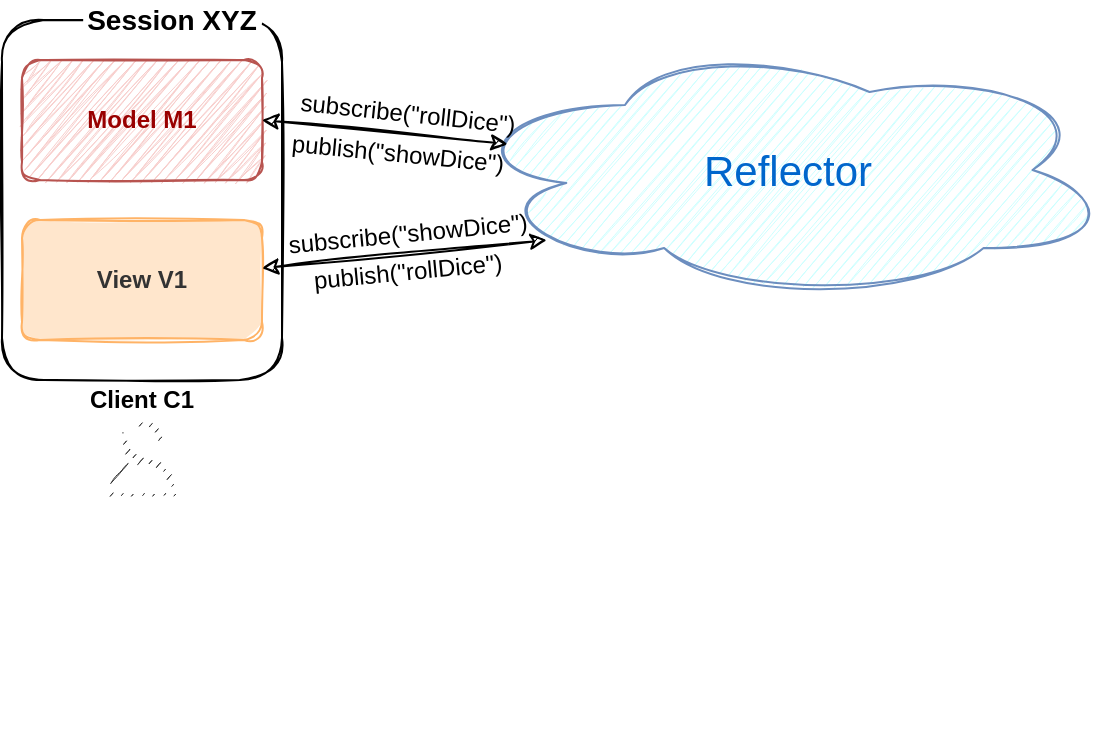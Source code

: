 <mxfile version="14.8.0" type="github" pages="8">
  <diagram name="OneUser" id="97a40813-6b03-0c74-37c1-0168de264b11">
    <mxGraphModel dx="748" dy="1689" grid="1" gridSize="10" guides="1" tooltips="1" connect="1" arrows="1" fold="1" page="1" pageScale="1" pageWidth="827" pageHeight="1169" background="#ffffff" math="0" shadow="0">
      <root>
        <mxCell id="0" />
        <mxCell id="1" parent="0" />
        <mxCell id="eb6h9zsl7ZSxZ8_8SUMh-1" value="" style="whiteSpace=wrap;html=1;fillColor=none;sketch=1;rounded=1;" vertex="1" parent="1">
          <mxGeometry x="80" y="-930" width="140" height="180" as="geometry" />
        </mxCell>
        <mxCell id="rCOu83mCMeQFBXOZdZDN-1" value="View V1" style="whiteSpace=wrap;html=1;fontColor=#333333;fillStyle=solid;fontStyle=1;fillColor=#FFE6CC;strokeColor=#FFB366;sketch=1;rounded=1;" vertex="1" parent="1">
          <mxGeometry x="90" y="-830" width="120" height="60" as="geometry" />
        </mxCell>
        <mxCell id="eb6h9zsl7ZSxZ8_8SUMh-2" value="Model M1" style="whiteSpace=wrap;html=1;fillColor=#f8cecc;strokeColor=#b85450;fillStyle=zigzag;fontColor=#990000;fontStyle=1;sketch=1;rounded=1;" vertex="1" parent="1">
          <mxGeometry x="90" y="-910" width="120" height="60" as="geometry" />
        </mxCell>
        <mxCell id="eb6h9zsl7ZSxZ8_8SUMh-4" value="Client C1" style="text;html=1;strokeColor=none;fillColor=none;align=center;verticalAlign=middle;whiteSpace=wrap;fontStyle=1;sketch=1;rounded=1;" vertex="1" parent="1">
          <mxGeometry x="115" y="-750" width="70" height="20" as="geometry" />
        </mxCell>
        <mxCell id="eb6h9zsl7ZSxZ8_8SUMh-5" value="Session XYZ" style="text;html=1;align=center;verticalAlign=middle;whiteSpace=wrap;fontSize=14;fillColor=#ffffff;fontStyle=1;sketch=1;rounded=1;" vertex="1" parent="1">
          <mxGeometry x="120" y="-940" width="90" height="20" as="geometry" />
        </mxCell>
        <mxCell id="eb6h9zsl7ZSxZ8_8SUMh-6" value="" style="outlineConnect=0;dashed=0;verticalLabelPosition=bottom;verticalAlign=top;align=center;html=1;fontSize=12;fontStyle=0;aspect=fixed;pointerEvents=1;shape=mxgraph.aws4.user;fillColor=#333333;strokeWidth=1;sketch=1;rounded=1;" vertex="1" parent="1">
          <mxGeometry x="131" y="-730" width="38" height="38" as="geometry" />
        </mxCell>
        <mxCell id="eb6h9zsl7ZSxZ8_8SUMh-8" value="Reflector" style="ellipse;shape=cloud;whiteSpace=wrap;html=1;fontSize=21;strokeColor=#6c8ebf;fillColor=#CCFFFF;fontColor=#0066CC;sketch=1;rounded=1;" vertex="1" parent="1">
          <mxGeometry x="310" y="-920" width="326" height="130" as="geometry" />
        </mxCell>
        <mxCell id="cnqclEh_YvkNT2m2kDRQ-1" style="orthogonalLoop=1;jettySize=auto;html=1;entryX=0.13;entryY=0.77;entryDx=0;entryDy=0;entryPerimeter=0;fontColor=#990000;startArrow=classic;startFill=1;sketch=1;" edge="1" parent="1">
          <mxGeometry relative="1" as="geometry">
            <mxPoint x="210" y="-805.9" as="sourcePoint" />
            <mxPoint x="352.38" y="-819.9" as="targetPoint" />
          </mxGeometry>
        </mxCell>
        <mxCell id="cnqclEh_YvkNT2m2kDRQ-2" style="edgeStyle=none;orthogonalLoop=1;jettySize=auto;html=1;entryX=1;entryY=0.5;entryDx=0;entryDy=0;fontSize=12;fontColor=#000000;exitX=0.07;exitY=0.4;exitDx=0;exitDy=0;exitPerimeter=0;startArrow=classic;startFill=1;sketch=1;" edge="1" parent="1">
          <mxGeometry relative="1" as="geometry">
            <mxPoint x="332.82" y="-868" as="sourcePoint" />
            <mxPoint x="210" y="-880" as="targetPoint" />
          </mxGeometry>
        </mxCell>
        <mxCell id="cnqclEh_YvkNT2m2kDRQ-3" value="publish(&quot;rollDice&quot;)" style="text;html=1;strokeColor=none;fillColor=none;align=center;verticalAlign=middle;whiteSpace=wrap;fontSize=12;rotation=354.5;sketch=1;rounded=1;" vertex="1" parent="1">
          <mxGeometry x="230" y="-814" width="106" height="20" as="geometry" />
        </mxCell>
        <mxCell id="cnqclEh_YvkNT2m2kDRQ-4" value="subscribe(&quot;rollDice&quot;)" style="text;html=1;strokeColor=none;fillColor=none;align=center;verticalAlign=middle;whiteSpace=wrap;fontSize=12;rotation=6;sketch=1;rounded=1;" vertex="1" parent="1">
          <mxGeometry x="230" y="-893" width="106" height="20" as="geometry" />
        </mxCell>
        <mxCell id="cnqclEh_YvkNT2m2kDRQ-5" value="subscribe(&quot;showDice&quot;)" style="text;html=1;strokeColor=none;fillColor=none;align=center;verticalAlign=middle;whiteSpace=wrap;fontSize=12;rotation=354.5;sketch=1;rounded=1;" vertex="1" parent="1">
          <mxGeometry x="230" y="-833" width="106" height="20" as="geometry" />
        </mxCell>
        <mxCell id="cnqclEh_YvkNT2m2kDRQ-6" value="publish(&quot;showDice&quot;)" style="text;html=1;strokeColor=none;fillColor=none;align=center;verticalAlign=middle;whiteSpace=wrap;fontSize=12;rotation=5.5;sketch=1;rounded=1;" vertex="1" parent="1">
          <mxGeometry x="225" y="-873" width="106" height="20" as="geometry" />
        </mxCell>
        <mxCell id="9G_H9vNCnRZxK94EFamR-6" value="" style="shape=image;html=1;verticalAlign=top;verticalLabelPosition=bottom;labelBackgroundColor=#ffffff;imageAspect=0;aspect=fixed;image=https://cdn4.iconfinder.com/data/icons/essential-part-3/32/219-Dice-128.png;fontSize=12;fontColor=#000000;strokeColor=#CC0066;fillColor=none;sketch=1;rounded=1;" vertex="1" parent="1">
          <mxGeometry x="240" y="-700" width="128" height="128" as="geometry" />
        </mxCell>
      </root>
    </mxGraphModel>
  </diagram>
  <diagram name="Copy of OneUser" id="yPAEXvhxrR4EelWHiPQ_">
    <mxGraphModel dx="748" dy="1689" grid="1" gridSize="10" guides="1" tooltips="1" connect="1" arrows="1" fold="1" page="1" pageScale="1" pageWidth="827" pageHeight="1169" background="#ffffff" math="0" shadow="0">
      <root>
        <mxCell id="_UPHFyexZvqN43O4wapv-0" />
        <mxCell id="_UPHFyexZvqN43O4wapv-1" parent="_UPHFyexZvqN43O4wapv-0" />
        <mxCell id="_UPHFyexZvqN43O4wapv-3" value="" style="rounded=1;whiteSpace=wrap;html=1;fillColor=none;" vertex="1" parent="_UPHFyexZvqN43O4wapv-1">
          <mxGeometry x="80" y="-930" width="140" height="180" as="geometry" />
        </mxCell>
        <mxCell id="_UPHFyexZvqN43O4wapv-4" value="Model M1" style="rounded=0;whiteSpace=wrap;html=1;fillColor=#f8cecc;strokeColor=#b85450;sketch=1;fillStyle=zigzag;fontColor=#990000;fontStyle=1" vertex="1" parent="_UPHFyexZvqN43O4wapv-1">
          <mxGeometry x="90" y="-910" width="120" height="60" as="geometry" />
        </mxCell>
        <mxCell id="_UPHFyexZvqN43O4wapv-5" value="Client C1" style="text;html=1;strokeColor=none;fillColor=none;align=center;verticalAlign=middle;whiteSpace=wrap;rounded=0;fontStyle=1" vertex="1" parent="_UPHFyexZvqN43O4wapv-1">
          <mxGeometry x="115" y="-750" width="70" height="20" as="geometry" />
        </mxCell>
        <mxCell id="_UPHFyexZvqN43O4wapv-6" value="Session XYZ" style="text;html=1;align=center;verticalAlign=middle;whiteSpace=wrap;rounded=0;sketch=1;fontSize=14;fillColor=#ffffff;fontStyle=1" vertex="1" parent="_UPHFyexZvqN43O4wapv-1">
          <mxGeometry x="120" y="-940" width="90" height="20" as="geometry" />
        </mxCell>
        <mxCell id="_UPHFyexZvqN43O4wapv-7" value="" style="outlineConnect=0;dashed=0;verticalLabelPosition=bottom;verticalAlign=top;align=center;html=1;fontSize=12;fontStyle=0;aspect=fixed;pointerEvents=1;shape=mxgraph.aws4.user;sketch=0;fillColor=#333333;strokeWidth=1;" vertex="1" parent="_UPHFyexZvqN43O4wapv-1">
          <mxGeometry x="131" y="-730" width="38" height="38" as="geometry" />
        </mxCell>
        <mxCell id="_UPHFyexZvqN43O4wapv-8" value="Reflector" style="ellipse;shape=cloud;whiteSpace=wrap;html=1;sketch=1;fontSize=21;strokeColor=#6c8ebf;fillColor=#CCFFFF;fontColor=#0066CC;" vertex="1" parent="_UPHFyexZvqN43O4wapv-1">
          <mxGeometry x="310" y="-920" width="326" height="130" as="geometry" />
        </mxCell>
        <mxCell id="_UPHFyexZvqN43O4wapv-10" style="rounded=0;orthogonalLoop=1;jettySize=auto;html=1;entryX=0.13;entryY=0.77;entryDx=0;entryDy=0;entryPerimeter=0;fontColor=#990000;startArrow=classic;startFill=1;" edge="1" parent="_UPHFyexZvqN43O4wapv-1">
          <mxGeometry relative="1" as="geometry">
            <mxPoint x="210" y="-805.9" as="sourcePoint" />
            <mxPoint x="352.38" y="-819.9" as="targetPoint" />
          </mxGeometry>
        </mxCell>
        <mxCell id="_UPHFyexZvqN43O4wapv-11" style="edgeStyle=none;rounded=0;orthogonalLoop=1;jettySize=auto;html=1;entryX=1;entryY=0.5;entryDx=0;entryDy=0;fontSize=12;fontColor=#000000;exitX=0.07;exitY=0.4;exitDx=0;exitDy=0;exitPerimeter=0;startArrow=classic;startFill=1;" edge="1" parent="_UPHFyexZvqN43O4wapv-1">
          <mxGeometry relative="1" as="geometry">
            <mxPoint x="332.82" y="-868" as="sourcePoint" />
            <mxPoint x="210" y="-880" as="targetPoint" />
          </mxGeometry>
        </mxCell>
        <mxCell id="_UPHFyexZvqN43O4wapv-12" value="publish(&quot;rollDice&quot;)" style="text;html=1;strokeColor=none;fillColor=none;align=center;verticalAlign=middle;whiteSpace=wrap;rounded=0;sketch=1;fontSize=12;rotation=354.5;" vertex="1" parent="_UPHFyexZvqN43O4wapv-1">
          <mxGeometry x="230" y="-814" width="106" height="20" as="geometry" />
        </mxCell>
        <mxCell id="_UPHFyexZvqN43O4wapv-13" value="subscribe(&quot;rollDice&quot;)" style="text;html=1;strokeColor=none;fillColor=none;align=center;verticalAlign=middle;whiteSpace=wrap;rounded=0;sketch=1;fontSize=12;rotation=6;" vertex="1" parent="_UPHFyexZvqN43O4wapv-1">
          <mxGeometry x="230" y="-893" width="106" height="20" as="geometry" />
        </mxCell>
        <mxCell id="_UPHFyexZvqN43O4wapv-14" value="subscribe(&quot;showDice&quot;)" style="text;html=1;strokeColor=none;fillColor=none;align=center;verticalAlign=middle;whiteSpace=wrap;rounded=0;sketch=1;fontSize=12;rotation=354.5;" vertex="1" parent="_UPHFyexZvqN43O4wapv-1">
          <mxGeometry x="230" y="-833" width="106" height="20" as="geometry" />
        </mxCell>
        <mxCell id="_UPHFyexZvqN43O4wapv-15" value="publish(&quot;showDice&quot;)" style="text;html=1;strokeColor=none;fillColor=none;align=center;verticalAlign=middle;whiteSpace=wrap;rounded=0;sketch=1;fontSize=12;rotation=5.5;" vertex="1" parent="_UPHFyexZvqN43O4wapv-1">
          <mxGeometry x="225" y="-873" width="106" height="20" as="geometry" />
        </mxCell>
        <mxCell id="4A3lI_knEiq7iK3uONpm-1" value="View V1" style="rounded=0;whiteSpace=wrap;html=1;fontColor=#333333;sketch=1;fillStyle=solid;fontStyle=1;fillColor=#FFE6CC;strokeColor=#FFB366;" vertex="1" parent="_UPHFyexZvqN43O4wapv-1">
          <mxGeometry x="90" y="-830" width="120" height="60" as="geometry" />
        </mxCell>
      </root>
    </mxGraphModel>
  </diagram>
  <diagram id="b8vIMIFmO1B61nfMZWEe" name="TwoUser">
    <mxGraphModel dx="748" dy="1689" grid="1" gridSize="10" guides="1" tooltips="1" connect="1" arrows="1" fold="1" page="1" pageScale="1" pageWidth="827" pageHeight="1169" math="0" shadow="0">
      <root>
        <mxCell id="kRkSpV8htrOmqJ0Lwaou-0" />
        <mxCell id="kRkSpV8htrOmqJ0Lwaou-1" parent="kRkSpV8htrOmqJ0Lwaou-0" />
        <mxCell id="q8pMrcIjqKUu6REJiKCV-1" value="" style="rounded=1;whiteSpace=wrap;html=1;fillColor=none;" vertex="1" parent="kRkSpV8htrOmqJ0Lwaou-1">
          <mxGeometry x="80" y="-930" width="140" height="180" as="geometry" />
        </mxCell>
        <mxCell id="kRkSpV8htrOmqJ0Lwaou-10" value="Reflector" style="ellipse;shape=cloud;whiteSpace=wrap;html=1;sketch=1;fontSize=21;strokeColor=#6c8ebf;fillColor=#CCFFFF;fontColor=#0066CC;" vertex="1" parent="kRkSpV8htrOmqJ0Lwaou-1">
          <mxGeometry x="310" y="-920" width="326" height="130" as="geometry" />
        </mxCell>
        <mxCell id="q8pMrcIjqKUu6REJiKCV-2" value="Model M1" style="rounded=0;whiteSpace=wrap;html=1;fillColor=#f8cecc;strokeColor=#b85450;sketch=1;fillStyle=zigzag;fontColor=#990000;fontStyle=1" vertex="1" parent="kRkSpV8htrOmqJ0Lwaou-1">
          <mxGeometry x="90" y="-910" width="120" height="60" as="geometry" />
        </mxCell>
        <mxCell id="q8pMrcIjqKUu6REJiKCV-3" value="Client C1" style="text;html=1;strokeColor=none;fillColor=none;align=center;verticalAlign=middle;whiteSpace=wrap;rounded=0;fontStyle=1" vertex="1" parent="kRkSpV8htrOmqJ0Lwaou-1">
          <mxGeometry x="115" y="-750" width="70" height="20" as="geometry" />
        </mxCell>
        <mxCell id="q8pMrcIjqKUu6REJiKCV-4" value="Session XYZ" style="text;html=1;align=center;verticalAlign=middle;whiteSpace=wrap;rounded=0;sketch=1;fontSize=14;fillColor=#ffffff;fontStyle=1" vertex="1" parent="kRkSpV8htrOmqJ0Lwaou-1">
          <mxGeometry x="120" y="-940" width="90" height="20" as="geometry" />
        </mxCell>
        <mxCell id="q8pMrcIjqKUu6REJiKCV-5" value="" style="outlineConnect=0;dashed=0;verticalLabelPosition=bottom;verticalAlign=top;align=center;html=1;fontSize=12;fontStyle=0;aspect=fixed;pointerEvents=1;shape=mxgraph.aws4.user;sketch=0;fillColor=#333333;strokeWidth=1;" vertex="1" parent="kRkSpV8htrOmqJ0Lwaou-1">
          <mxGeometry x="131" y="-730" width="38" height="38" as="geometry" />
        </mxCell>
        <mxCell id="q8pMrcIjqKUu6REJiKCV-7" style="rounded=0;orthogonalLoop=1;jettySize=auto;html=1;entryX=0.13;entryY=0.77;entryDx=0;entryDy=0;entryPerimeter=0;fontColor=#990000;startArrow=classic;startFill=1;" edge="1" parent="kRkSpV8htrOmqJ0Lwaou-1">
          <mxGeometry relative="1" as="geometry">
            <mxPoint x="210" y="-805.9" as="sourcePoint" />
            <mxPoint x="352.38" y="-819.9" as="targetPoint" />
          </mxGeometry>
        </mxCell>
        <mxCell id="q8pMrcIjqKUu6REJiKCV-8" style="edgeStyle=none;rounded=0;orthogonalLoop=1;jettySize=auto;html=1;entryX=1;entryY=0.5;entryDx=0;entryDy=0;fontSize=12;fontColor=#000000;exitX=0.07;exitY=0.4;exitDx=0;exitDy=0;exitPerimeter=0;startArrow=classic;startFill=1;" edge="1" parent="kRkSpV8htrOmqJ0Lwaou-1">
          <mxGeometry relative="1" as="geometry">
            <mxPoint x="332.82" y="-868" as="sourcePoint" />
            <mxPoint x="210" y="-880" as="targetPoint" />
          </mxGeometry>
        </mxCell>
        <mxCell id="q8pMrcIjqKUu6REJiKCV-9" value="publish(&quot;rollDice&quot;)" style="text;html=1;strokeColor=none;fillColor=none;align=center;verticalAlign=middle;whiteSpace=wrap;rounded=0;sketch=1;fontSize=12;rotation=354.5;" vertex="1" parent="kRkSpV8htrOmqJ0Lwaou-1">
          <mxGeometry x="230" y="-814" width="106" height="20" as="geometry" />
        </mxCell>
        <mxCell id="q8pMrcIjqKUu6REJiKCV-10" value="subscribe(&quot;rollDice&quot;)" style="text;html=1;strokeColor=none;fillColor=none;align=center;verticalAlign=middle;whiteSpace=wrap;rounded=0;sketch=1;fontSize=12;rotation=6;" vertex="1" parent="kRkSpV8htrOmqJ0Lwaou-1">
          <mxGeometry x="230" y="-893" width="106" height="20" as="geometry" />
        </mxCell>
        <mxCell id="q8pMrcIjqKUu6REJiKCV-11" value="subscribe(&quot;showDice&quot;)" style="text;html=1;strokeColor=none;fillColor=none;align=center;verticalAlign=middle;whiteSpace=wrap;rounded=0;sketch=1;fontSize=12;rotation=354.5;" vertex="1" parent="kRkSpV8htrOmqJ0Lwaou-1">
          <mxGeometry x="230" y="-833" width="106" height="20" as="geometry" />
        </mxCell>
        <mxCell id="q8pMrcIjqKUu6REJiKCV-12" value="publish(&quot;showDice&quot;)" style="text;html=1;strokeColor=none;fillColor=none;align=center;verticalAlign=middle;whiteSpace=wrap;rounded=0;sketch=1;fontSize=12;rotation=5.5;" vertex="1" parent="kRkSpV8htrOmqJ0Lwaou-1">
          <mxGeometry x="225" y="-873" width="106" height="20" as="geometry" />
        </mxCell>
        <mxCell id="5tCrudYg5i15BIkG7ZkC-0" value="" style="rounded=1;whiteSpace=wrap;html=1;fillColor=none;" vertex="1" parent="kRkSpV8htrOmqJ0Lwaou-1">
          <mxGeometry x="670" y="-750" width="140" height="180" as="geometry" />
        </mxCell>
        <mxCell id="5tCrudYg5i15BIkG7ZkC-1" value="View V2" style="rounded=0;whiteSpace=wrap;html=1;fontColor=#333333;sketch=1;fillStyle=solid;fontStyle=1;strokeColor=#6666FF;fillColor=#CCCCFF;" vertex="1" parent="kRkSpV8htrOmqJ0Lwaou-1">
          <mxGeometry x="680" y="-650" width="120" height="60" as="geometry" />
        </mxCell>
        <mxCell id="5tCrudYg5i15BIkG7ZkC-2" style="edgeStyle=none;rounded=0;orthogonalLoop=1;jettySize=auto;html=1;entryX=0;entryY=0.5;entryDx=0;entryDy=0;fontSize=12;fontColor=#000000;exitX=0.8;exitY=0.8;exitDx=0;exitDy=0;exitPerimeter=0;startArrow=classic;startFill=1;" edge="1" parent="kRkSpV8htrOmqJ0Lwaou-1" target="5tCrudYg5i15BIkG7ZkC-3">
          <mxGeometry relative="1" as="geometry">
            <mxPoint x="570.8" y="-816" as="sourcePoint" />
          </mxGeometry>
        </mxCell>
        <mxCell id="5tCrudYg5i15BIkG7ZkC-3" value="Model M1" style="rounded=0;whiteSpace=wrap;html=1;fillColor=#f8cecc;strokeColor=#b85450;sketch=1;fillStyle=zigzag;fontColor=#990000;fontStyle=1" vertex="1" parent="kRkSpV8htrOmqJ0Lwaou-1">
          <mxGeometry x="680" y="-730" width="120" height="60" as="geometry" />
        </mxCell>
        <mxCell id="5tCrudYg5i15BIkG7ZkC-4" style="edgeStyle=none;rounded=0;orthogonalLoop=1;jettySize=auto;html=1;fontSize=12;fontColor=#000000;exitX=0;exitY=0.5;exitDx=0;exitDy=0;entryX=0.55;entryY=0.95;entryDx=0;entryDy=0;entryPerimeter=0;startArrow=classic;startFill=1;" edge="1" parent="kRkSpV8htrOmqJ0Lwaou-1" source="5tCrudYg5i15BIkG7ZkC-1">
          <mxGeometry relative="1" as="geometry">
            <mxPoint x="600" y="-610" as="sourcePoint" />
            <mxPoint x="489.3" y="-796.5" as="targetPoint" />
          </mxGeometry>
        </mxCell>
        <mxCell id="5tCrudYg5i15BIkG7ZkC-5" value="Client C2" style="text;html=1;strokeColor=none;fillColor=none;align=center;verticalAlign=middle;whiteSpace=wrap;rounded=0;fontStyle=1" vertex="1" parent="kRkSpV8htrOmqJ0Lwaou-1">
          <mxGeometry x="705" y="-570" width="70" height="20" as="geometry" />
        </mxCell>
        <mxCell id="5tCrudYg5i15BIkG7ZkC-6" value="Session XYZ" style="text;html=1;align=center;verticalAlign=middle;whiteSpace=wrap;rounded=0;sketch=1;fontSize=14;fillColor=#ffffff;fontStyle=1" vertex="1" parent="kRkSpV8htrOmqJ0Lwaou-1">
          <mxGeometry x="710" y="-760" width="90" height="20" as="geometry" />
        </mxCell>
        <mxCell id="5tCrudYg5i15BIkG7ZkC-7" value="" style="outlineConnect=0;dashed=0;verticalLabelPosition=bottom;verticalAlign=top;align=center;html=1;fontSize=12;fontStyle=0;aspect=fixed;pointerEvents=1;shape=mxgraph.aws4.user;sketch=0;fillColor=#333333;strokeWidth=1;" vertex="1" parent="kRkSpV8htrOmqJ0Lwaou-1">
          <mxGeometry x="721" y="-550" width="38" height="38" as="geometry" />
        </mxCell>
        <mxCell id="5tCrudYg5i15BIkG7ZkC-8" value="Dice" style="rounded=1;whiteSpace=wrap;html=1;fontSize=10;" vertex="1" parent="kRkSpV8htrOmqJ0Lwaou-1">
          <mxGeometry x="687" y="-605" width="43" height="11" as="geometry" />
        </mxCell>
        <mxCell id="5tCrudYg5i15BIkG7ZkC-9" value="publish(&quot;rollDice&quot;)" style="text;html=1;strokeColor=none;fillColor=none;align=center;verticalAlign=middle;whiteSpace=wrap;rounded=0;sketch=1;fontSize=12;rotation=43;" vertex="1" parent="kRkSpV8htrOmqJ0Lwaou-1">
          <mxGeometry x="514" y="-721" width="106" height="20" as="geometry" />
        </mxCell>
        <mxCell id="5tCrudYg5i15BIkG7ZkC-10" value="subscribe(&quot;rollDice&quot;)" style="text;html=1;strokeColor=none;fillColor=none;align=center;verticalAlign=middle;whiteSpace=wrap;rounded=0;sketch=1;fontSize=12;rotation=46.5;" vertex="1" parent="kRkSpV8htrOmqJ0Lwaou-1">
          <mxGeometry x="580" y="-775" width="106" height="20" as="geometry" />
        </mxCell>
        <mxCell id="5tCrudYg5i15BIkG7ZkC-11" value="publish(&quot;showDice&quot;)" style="text;html=1;strokeColor=none;fillColor=none;align=center;verticalAlign=middle;whiteSpace=wrap;rounded=0;sketch=1;fontSize=12;rotation=46.5;" vertex="1" parent="kRkSpV8htrOmqJ0Lwaou-1">
          <mxGeometry x="563" y="-763" width="106" height="20" as="geometry" />
        </mxCell>
        <mxCell id="5tCrudYg5i15BIkG7ZkC-12" style="edgeStyle=none;rounded=0;orthogonalLoop=1;jettySize=auto;html=1;exitX=0.5;exitY=1;exitDx=0;exitDy=0;fontSize=12;fontColor=#000000;" edge="1" parent="kRkSpV8htrOmqJ0Lwaou-1" source="5tCrudYg5i15BIkG7ZkC-11" target="5tCrudYg5i15BIkG7ZkC-11">
          <mxGeometry relative="1" as="geometry" />
        </mxCell>
        <mxCell id="5tCrudYg5i15BIkG7ZkC-13" value="subscribe(&quot;showDice&quot;)" style="text;html=1;strokeColor=none;fillColor=none;align=center;verticalAlign=middle;whiteSpace=wrap;rounded=0;sketch=1;fontSize=12;rotation=43;" vertex="1" parent="kRkSpV8htrOmqJ0Lwaou-1">
          <mxGeometry x="525" y="-738" width="106" height="20" as="geometry" />
        </mxCell>
        <mxCell id="QIafN9M1dgaTOpoWxwGl-0" value="View V1" style="rounded=0;whiteSpace=wrap;html=1;fontColor=#333333;sketch=1;fillStyle=solid;fontStyle=1;fillColor=#FFE6CC;strokeColor=#FFB366;" vertex="1" parent="kRkSpV8htrOmqJ0Lwaou-1">
          <mxGeometry x="90" y="-830" width="120" height="60" as="geometry" />
        </mxCell>
      </root>
    </mxGraphModel>
  </diagram>
  <diagram id="_kSCRppz6yD_IMeNCGzz" name="ThreeUser">
    <mxGraphModel dx="748" dy="1689" grid="1" gridSize="10" guides="1" tooltips="1" connect="1" arrows="1" fold="1" page="1" pageScale="1" pageWidth="827" pageHeight="1169" math="0" shadow="0">
      <root>
        <mxCell id="LzuZ1PIDdem3-XbEVqTo-0" />
        <mxCell id="LzuZ1PIDdem3-XbEVqTo-1" parent="LzuZ1PIDdem3-XbEVqTo-0" />
        <mxCell id="gHbECOiaBvYUoMbClOFy-0" value="" style="rounded=1;whiteSpace=wrap;html=1;fillColor=none;" vertex="1" parent="LzuZ1PIDdem3-XbEVqTo-1">
          <mxGeometry x="80" y="-930" width="140" height="180" as="geometry" />
        </mxCell>
        <mxCell id="gHbECOiaBvYUoMbClOFy-13" value="" style="rounded=1;whiteSpace=wrap;html=1;fillColor=none;" vertex="1" parent="LzuZ1PIDdem3-XbEVqTo-1">
          <mxGeometry x="670" y="-750" width="140" height="180" as="geometry" />
        </mxCell>
        <mxCell id="0fL6lewK9nFk7UYiVHVi-0" value="View V2" style="rounded=0;whiteSpace=wrap;html=1;fontColor=#333333;sketch=1;fillStyle=solid;fontStyle=1;strokeColor=#6666FF;fillColor=#CCCCFF;" vertex="1" parent="LzuZ1PIDdem3-XbEVqTo-1">
          <mxGeometry x="680" y="-650" width="120" height="60" as="geometry" />
        </mxCell>
        <mxCell id="gHbECOiaBvYUoMbClOFy-1" value="Model M1" style="rounded=0;whiteSpace=wrap;html=1;fillColor=#f8cecc;strokeColor=#b85450;sketch=1;fillStyle=zigzag;fontColor=#990000;fontStyle=1" vertex="1" parent="LzuZ1PIDdem3-XbEVqTo-1">
          <mxGeometry x="90" y="-910" width="120" height="60" as="geometry" />
        </mxCell>
        <mxCell id="gHbECOiaBvYUoMbClOFy-2" style="rounded=0;orthogonalLoop=1;jettySize=auto;html=1;entryX=0.13;entryY=0.77;entryDx=0;entryDy=0;entryPerimeter=0;fontColor=#990000;startArrow=classic;startFill=1;" edge="1" parent="LzuZ1PIDdem3-XbEVqTo-1" target="gHbECOiaBvYUoMbClOFy-9">
          <mxGeometry relative="1" as="geometry">
            <mxPoint x="210" y="-805.9" as="sourcePoint" />
          </mxGeometry>
        </mxCell>
        <mxCell id="gHbECOiaBvYUoMbClOFy-4" value="Client C1" style="text;html=1;strokeColor=none;fillColor=none;align=center;verticalAlign=middle;whiteSpace=wrap;rounded=0;fontStyle=1" vertex="1" parent="LzuZ1PIDdem3-XbEVqTo-1">
          <mxGeometry x="115" y="-750" width="70" height="20" as="geometry" />
        </mxCell>
        <mxCell id="gHbECOiaBvYUoMbClOFy-5" value="Session XYZ" style="text;html=1;align=center;verticalAlign=middle;whiteSpace=wrap;rounded=0;sketch=1;fontSize=14;fillColor=#ffffff;fontStyle=1" vertex="1" parent="LzuZ1PIDdem3-XbEVqTo-1">
          <mxGeometry x="120" y="-940" width="90" height="20" as="geometry" />
        </mxCell>
        <mxCell id="gHbECOiaBvYUoMbClOFy-6" value="" style="outlineConnect=0;dashed=0;verticalLabelPosition=bottom;verticalAlign=top;align=center;html=1;fontSize=12;fontStyle=0;aspect=fixed;pointerEvents=1;shape=mxgraph.aws4.user;sketch=0;fillColor=#333333;strokeWidth=1;" vertex="1" parent="LzuZ1PIDdem3-XbEVqTo-1">
          <mxGeometry x="131" y="-730" width="38" height="38" as="geometry" />
        </mxCell>
        <mxCell id="gHbECOiaBvYUoMbClOFy-7" style="edgeStyle=none;rounded=0;orthogonalLoop=1;jettySize=auto;html=1;entryX=1;entryY=0.5;entryDx=0;entryDy=0;fontSize=12;fontColor=#000000;exitX=0.07;exitY=0.4;exitDx=0;exitDy=0;exitPerimeter=0;startArrow=classic;startFill=1;" edge="1" parent="LzuZ1PIDdem3-XbEVqTo-1" source="gHbECOiaBvYUoMbClOFy-9" target="gHbECOiaBvYUoMbClOFy-1">
          <mxGeometry relative="1" as="geometry" />
        </mxCell>
        <mxCell id="gHbECOiaBvYUoMbClOFy-8" style="edgeStyle=none;rounded=0;orthogonalLoop=1;jettySize=auto;html=1;entryX=0;entryY=0.5;entryDx=0;entryDy=0;fontSize=12;fontColor=#000000;exitX=0.8;exitY=0.8;exitDx=0;exitDy=0;exitPerimeter=0;startArrow=classic;startFill=1;" edge="1" parent="LzuZ1PIDdem3-XbEVqTo-1" source="gHbECOiaBvYUoMbClOFy-9" target="gHbECOiaBvYUoMbClOFy-14">
          <mxGeometry relative="1" as="geometry" />
        </mxCell>
        <mxCell id="gHbECOiaBvYUoMbClOFy-34" style="edgeStyle=none;rounded=0;orthogonalLoop=1;jettySize=auto;html=1;entryX=0;entryY=0.5;entryDx=0;entryDy=0;fontSize=12;fontColor=#000000;startArrow=classic;startFill=1;" edge="1" parent="LzuZ1PIDdem3-XbEVqTo-1" target="gHbECOiaBvYUoMbClOFy-24">
          <mxGeometry relative="1" as="geometry">
            <mxPoint x="430" y="-910" as="sourcePoint" />
          </mxGeometry>
        </mxCell>
        <mxCell id="gHbECOiaBvYUoMbClOFy-9" value="Reflector" style="ellipse;shape=cloud;whiteSpace=wrap;html=1;sketch=1;fontSize=21;strokeColor=#6c8ebf;fillColor=#CCFFFF;fontColor=#0066CC;" vertex="1" parent="LzuZ1PIDdem3-XbEVqTo-1">
          <mxGeometry x="310" y="-920" width="326" height="130" as="geometry" />
        </mxCell>
        <mxCell id="gHbECOiaBvYUoMbClOFy-11" value="publish(&quot;rollDice&quot;)" style="text;html=1;strokeColor=none;fillColor=none;align=center;verticalAlign=middle;whiteSpace=wrap;rounded=0;sketch=1;fontSize=12;rotation=354.5;" vertex="1" parent="LzuZ1PIDdem3-XbEVqTo-1">
          <mxGeometry x="230" y="-814" width="106" height="20" as="geometry" />
        </mxCell>
        <mxCell id="gHbECOiaBvYUoMbClOFy-12" value="subscribe(&quot;rollDice&quot;)" style="text;html=1;strokeColor=none;fillColor=none;align=center;verticalAlign=middle;whiteSpace=wrap;rounded=0;sketch=1;fontSize=12;rotation=6;" vertex="1" parent="LzuZ1PIDdem3-XbEVqTo-1">
          <mxGeometry x="230" y="-893" width="106" height="20" as="geometry" />
        </mxCell>
        <mxCell id="gHbECOiaBvYUoMbClOFy-14" value="Model M1" style="rounded=0;whiteSpace=wrap;html=1;fillColor=#f8cecc;strokeColor=#b85450;sketch=1;fillStyle=zigzag;fontColor=#990000;fontStyle=1" vertex="1" parent="LzuZ1PIDdem3-XbEVqTo-1">
          <mxGeometry x="680" y="-730" width="120" height="60" as="geometry" />
        </mxCell>
        <mxCell id="gHbECOiaBvYUoMbClOFy-15" style="edgeStyle=none;rounded=0;orthogonalLoop=1;jettySize=auto;html=1;fontSize=12;fontColor=#000000;exitX=0;exitY=0.5;exitDx=0;exitDy=0;entryX=0.55;entryY=0.95;entryDx=0;entryDy=0;entryPerimeter=0;startArrow=classic;startFill=1;" edge="1" parent="LzuZ1PIDdem3-XbEVqTo-1" source="0fL6lewK9nFk7UYiVHVi-0" target="gHbECOiaBvYUoMbClOFy-9">
          <mxGeometry relative="1" as="geometry">
            <mxPoint x="600" y="-610" as="sourcePoint" />
          </mxGeometry>
        </mxCell>
        <mxCell id="gHbECOiaBvYUoMbClOFy-17" value="Client C2" style="text;html=1;strokeColor=none;fillColor=none;align=center;verticalAlign=middle;whiteSpace=wrap;rounded=0;fontStyle=1" vertex="1" parent="LzuZ1PIDdem3-XbEVqTo-1">
          <mxGeometry x="705" y="-570" width="70" height="20" as="geometry" />
        </mxCell>
        <mxCell id="gHbECOiaBvYUoMbClOFy-18" value="Session XYZ" style="text;html=1;align=center;verticalAlign=middle;whiteSpace=wrap;rounded=0;sketch=1;fontSize=14;fillColor=#ffffff;fontStyle=1" vertex="1" parent="LzuZ1PIDdem3-XbEVqTo-1">
          <mxGeometry x="710" y="-760" width="90" height="20" as="geometry" />
        </mxCell>
        <mxCell id="gHbECOiaBvYUoMbClOFy-19" value="" style="outlineConnect=0;dashed=0;verticalLabelPosition=bottom;verticalAlign=top;align=center;html=1;fontSize=12;fontStyle=0;aspect=fixed;pointerEvents=1;shape=mxgraph.aws4.user;sketch=0;fillColor=#333333;strokeWidth=1;" vertex="1" parent="LzuZ1PIDdem3-XbEVqTo-1">
          <mxGeometry x="721" y="-550" width="38" height="38" as="geometry" />
        </mxCell>
        <mxCell id="gHbECOiaBvYUoMbClOFy-20" value="Dice" style="rounded=1;whiteSpace=wrap;html=1;fontSize=10;" vertex="1" parent="LzuZ1PIDdem3-XbEVqTo-1">
          <mxGeometry x="687" y="-605" width="43" height="11" as="geometry" />
        </mxCell>
        <mxCell id="gHbECOiaBvYUoMbClOFy-21" value="publish(&quot;rollDice&quot;)" style="text;html=1;strokeColor=none;fillColor=none;align=center;verticalAlign=middle;whiteSpace=wrap;rounded=0;sketch=1;fontSize=12;rotation=43;" vertex="1" parent="LzuZ1PIDdem3-XbEVqTo-1">
          <mxGeometry x="514" y="-721" width="106" height="20" as="geometry" />
        </mxCell>
        <mxCell id="gHbECOiaBvYUoMbClOFy-22" value="subscribe(&quot;rollDice&quot;)" style="text;html=1;strokeColor=none;fillColor=none;align=center;verticalAlign=middle;whiteSpace=wrap;rounded=0;sketch=1;fontSize=12;rotation=46.5;" vertex="1" parent="LzuZ1PIDdem3-XbEVqTo-1">
          <mxGeometry x="580" y="-775" width="106" height="20" as="geometry" />
        </mxCell>
        <mxCell id="gHbECOiaBvYUoMbClOFy-23" value="" style="rounded=1;whiteSpace=wrap;html=1;fillColor=none;" vertex="1" parent="LzuZ1PIDdem3-XbEVqTo-1">
          <mxGeometry x="580" y="-1139" width="140" height="180" as="geometry" />
        </mxCell>
        <mxCell id="gHbECOiaBvYUoMbClOFy-24" value="Model M1" style="rounded=0;whiteSpace=wrap;html=1;fillColor=#f8cecc;strokeColor=#b85450;sketch=1;fillStyle=zigzag;fontColor=#990000;fontStyle=1" vertex="1" parent="LzuZ1PIDdem3-XbEVqTo-1">
          <mxGeometry x="590" y="-1119" width="120" height="60" as="geometry" />
        </mxCell>
        <mxCell id="gHbECOiaBvYUoMbClOFy-30" style="edgeStyle=none;rounded=0;orthogonalLoop=1;jettySize=auto;html=1;entryX=0.625;entryY=0.2;entryDx=0;entryDy=0;entryPerimeter=0;fontSize=12;fontColor=#000000;exitX=0;exitY=0.5;exitDx=0;exitDy=0;startArrow=classic;startFill=1;" edge="1" parent="LzuZ1PIDdem3-XbEVqTo-1" source="gHbECOiaBvYUoMbClOFy-25" target="gHbECOiaBvYUoMbClOFy-9">
          <mxGeometry relative="1" as="geometry">
            <mxPoint x="533.75" y="-893" as="targetPoint" />
          </mxGeometry>
        </mxCell>
        <mxCell id="gHbECOiaBvYUoMbClOFy-25" value="View V3" style="rounded=0;whiteSpace=wrap;html=1;fontColor=#333333;sketch=1;fillStyle=solid;fontStyle=1;strokeColor=#CC0066;fillColor=#FFCCE6;" vertex="1" parent="LzuZ1PIDdem3-XbEVqTo-1">
          <mxGeometry x="590" y="-1039" width="120" height="60" as="geometry" />
        </mxCell>
        <mxCell id="gHbECOiaBvYUoMbClOFy-26" value="Client C3" style="text;html=1;strokeColor=none;fillColor=none;align=center;verticalAlign=middle;whiteSpace=wrap;rounded=0;fontStyle=1" vertex="1" parent="LzuZ1PIDdem3-XbEVqTo-1">
          <mxGeometry x="615" y="-959" width="70" height="20" as="geometry" />
        </mxCell>
        <mxCell id="gHbECOiaBvYUoMbClOFy-27" value="Session XYZ" style="text;html=1;align=center;verticalAlign=middle;whiteSpace=wrap;rounded=0;sketch=1;fontSize=14;fillColor=#ffffff;fontStyle=1" vertex="1" parent="LzuZ1PIDdem3-XbEVqTo-1">
          <mxGeometry x="620" y="-1149" width="90" height="20" as="geometry" />
        </mxCell>
        <mxCell id="gHbECOiaBvYUoMbClOFy-28" value="" style="outlineConnect=0;dashed=0;verticalLabelPosition=bottom;verticalAlign=top;align=center;html=1;fontSize=12;fontStyle=0;aspect=fixed;pointerEvents=1;shape=mxgraph.aws4.user;sketch=0;fillColor=#333333;strokeWidth=1;" vertex="1" parent="LzuZ1PIDdem3-XbEVqTo-1">
          <mxGeometry x="631" y="-939" width="38" height="38" as="geometry" />
        </mxCell>
        <mxCell id="gHbECOiaBvYUoMbClOFy-29" value="Dice" style="rounded=1;whiteSpace=wrap;html=1;fontSize=10;" vertex="1" parent="LzuZ1PIDdem3-XbEVqTo-1">
          <mxGeometry x="597" y="-994" width="43" height="11" as="geometry" />
        </mxCell>
        <mxCell id="gHbECOiaBvYUoMbClOFy-31" value="publish(&quot;rollDice&quot;)" style="text;html=1;strokeColor=none;fillColor=none;align=center;verticalAlign=middle;whiteSpace=wrap;rounded=0;sketch=1;fontSize=12;rotation=304;" vertex="1" parent="LzuZ1PIDdem3-XbEVqTo-1">
          <mxGeometry x="503" y="-950" width="106" height="20" as="geometry" />
        </mxCell>
        <mxCell id="gHbECOiaBvYUoMbClOFy-35" value="subscribe(&quot;rollDice&quot;)" style="text;html=1;strokeColor=none;fillColor=none;align=center;verticalAlign=middle;whiteSpace=wrap;rounded=0;sketch=1;fontSize=12;rotation=312;" vertex="1" parent="LzuZ1PIDdem3-XbEVqTo-1">
          <mxGeometry x="440" y="-1006" width="106" height="20" as="geometry" />
        </mxCell>
        <mxCell id="6jyc6iHdtC4MqVC9G_Dt-0" value="subscribe(&quot;showDice&quot;)" style="text;html=1;strokeColor=none;fillColor=none;align=center;verticalAlign=middle;whiteSpace=wrap;rounded=0;sketch=1;fontSize=12;rotation=354.5;" vertex="1" parent="LzuZ1PIDdem3-XbEVqTo-1">
          <mxGeometry x="230" y="-833" width="106" height="20" as="geometry" />
        </mxCell>
        <mxCell id="6jyc6iHdtC4MqVC9G_Dt-1" value="publish(&quot;showDice&quot;)" style="text;html=1;strokeColor=none;fillColor=none;align=center;verticalAlign=middle;whiteSpace=wrap;rounded=0;sketch=1;fontSize=12;rotation=5.5;" vertex="1" parent="LzuZ1PIDdem3-XbEVqTo-1">
          <mxGeometry x="225" y="-873" width="106" height="20" as="geometry" />
        </mxCell>
        <mxCell id="6jyc6iHdtC4MqVC9G_Dt-3" value="publish(&quot;showDice&quot;)" style="text;html=1;strokeColor=none;fillColor=none;align=center;verticalAlign=middle;whiteSpace=wrap;rounded=0;sketch=1;fontSize=12;rotation=311;" vertex="1" parent="LzuZ1PIDdem3-XbEVqTo-1">
          <mxGeometry x="461" y="-999" width="106" height="20" as="geometry" />
        </mxCell>
        <mxCell id="6jyc6iHdtC4MqVC9G_Dt-4" value="publish(&quot;showDice&quot;)" style="text;html=1;strokeColor=none;fillColor=none;align=center;verticalAlign=middle;whiteSpace=wrap;rounded=0;sketch=1;fontSize=12;rotation=46.5;" vertex="1" parent="LzuZ1PIDdem3-XbEVqTo-1">
          <mxGeometry x="563" y="-763" width="106" height="20" as="geometry" />
        </mxCell>
        <mxCell id="6jyc6iHdtC4MqVC9G_Dt-7" style="edgeStyle=none;rounded=0;orthogonalLoop=1;jettySize=auto;html=1;exitX=0.5;exitY=1;exitDx=0;exitDy=0;fontSize=12;fontColor=#000000;" edge="1" parent="LzuZ1PIDdem3-XbEVqTo-1" source="6jyc6iHdtC4MqVC9G_Dt-4" target="6jyc6iHdtC4MqVC9G_Dt-4">
          <mxGeometry relative="1" as="geometry" />
        </mxCell>
        <mxCell id="6jyc6iHdtC4MqVC9G_Dt-8" value="subscribe(&quot;showDice&quot;)" style="text;html=1;strokeColor=none;fillColor=none;align=center;verticalAlign=middle;whiteSpace=wrap;rounded=0;sketch=1;fontSize=12;rotation=43;" vertex="1" parent="LzuZ1PIDdem3-XbEVqTo-1">
          <mxGeometry x="525" y="-738" width="106" height="20" as="geometry" />
        </mxCell>
        <mxCell id="6jyc6iHdtC4MqVC9G_Dt-9" value="subscribe(&quot;showDice&quot;)" style="text;html=1;strokeColor=none;fillColor=none;align=center;verticalAlign=middle;whiteSpace=wrap;rounded=0;sketch=1;fontSize=12;rotation=303;" vertex="1" parent="LzuZ1PIDdem3-XbEVqTo-1">
          <mxGeometry x="490" y="-966" width="106" height="20" as="geometry" />
        </mxCell>
        <mxCell id="IRbxKZJtdYZu7i47NYZb-1" value="View V1" style="rounded=0;whiteSpace=wrap;html=1;fontColor=#333333;sketch=1;fillStyle=solid;fontStyle=1;fillColor=#FFE6CC;strokeColor=#FFB366;" vertex="1" parent="LzuZ1PIDdem3-XbEVqTo-1">
          <mxGeometry x="90" y="-832" width="120" height="60" as="geometry" />
        </mxCell>
      </root>
    </mxGraphModel>
  </diagram>
  <diagram id="We34U4ZqcqwB1-t9EMrX" name="C3-rollDice">
    <mxGraphModel dx="748" dy="1689" grid="1" gridSize="10" guides="1" tooltips="1" connect="1" arrows="1" fold="1" page="1" pageScale="1" pageWidth="827" pageHeight="1169" math="0" shadow="0">
      <root>
        <mxCell id="4iv6npGoO-lCEFLpKVTk-0" />
        <mxCell id="4iv6npGoO-lCEFLpKVTk-1" parent="4iv6npGoO-lCEFLpKVTk-0" />
        <mxCell id="AZiv8RmGioaJ1p7GS2---0" value="View V1" style="rounded=0;whiteSpace=wrap;html=1;fontColor=#333333;sketch=1;fillStyle=solid;fontStyle=1;fillColor=#FFE6CC;strokeColor=#FFB366;" vertex="1" parent="4iv6npGoO-lCEFLpKVTk-1">
          <mxGeometry x="90" y="-830" width="120" height="60" as="geometry" />
        </mxCell>
        <mxCell id="mM3gMvt48LyBf9mQNVok-3" value="" style="rounded=1;whiteSpace=wrap;html=1;fillColor=none;" vertex="1" parent="4iv6npGoO-lCEFLpKVTk-1">
          <mxGeometry x="80" y="-930" width="140" height="180" as="geometry" />
        </mxCell>
        <mxCell id="mM3gMvt48LyBf9mQNVok-0" value="" style="rounded=1;whiteSpace=wrap;html=1;fillColor=none;" vertex="1" parent="4iv6npGoO-lCEFLpKVTk-1">
          <mxGeometry x="670" y="-750" width="140" height="180" as="geometry" />
        </mxCell>
        <mxCell id="mM3gMvt48LyBf9mQNVok-1" value="View V2" style="rounded=0;whiteSpace=wrap;html=1;fontColor=#333333;sketch=1;fillStyle=solid;fontStyle=1;strokeColor=#6666FF;fillColor=#CCCCFF;" vertex="1" parent="4iv6npGoO-lCEFLpKVTk-1">
          <mxGeometry x="680" y="-650" width="120" height="60" as="geometry" />
        </mxCell>
        <mxCell id="mM3gMvt48LyBf9mQNVok-4" value="Model M1" style="rounded=0;whiteSpace=wrap;html=1;fillColor=#f8cecc;strokeColor=#b85450;sketch=1;fillStyle=zigzag;fontColor=#990000;fontStyle=1" vertex="1" parent="4iv6npGoO-lCEFLpKVTk-1">
          <mxGeometry x="90" y="-910" width="120" height="60" as="geometry" />
        </mxCell>
        <mxCell id="mM3gMvt48LyBf9mQNVok-5" style="rounded=0;orthogonalLoop=1;jettySize=auto;html=1;entryX=0.13;entryY=0.77;entryDx=0;entryDy=0;entryPerimeter=0;fontColor=#990000;startArrow=classic;startFill=1;strokeColor=#B3B3B3;" edge="1" parent="4iv6npGoO-lCEFLpKVTk-1" target="mM3gMvt48LyBf9mQNVok-12">
          <mxGeometry relative="1" as="geometry">
            <mxPoint x="210" y="-805.9" as="sourcePoint" />
          </mxGeometry>
        </mxCell>
        <mxCell id="mM3gMvt48LyBf9mQNVok-6" value="Client C1" style="text;html=1;strokeColor=none;fillColor=none;align=center;verticalAlign=middle;whiteSpace=wrap;rounded=0;fontStyle=1" vertex="1" parent="4iv6npGoO-lCEFLpKVTk-1">
          <mxGeometry x="115" y="-750" width="70" height="20" as="geometry" />
        </mxCell>
        <mxCell id="mM3gMvt48LyBf9mQNVok-7" value="Session XYZ" style="text;html=1;align=center;verticalAlign=middle;whiteSpace=wrap;rounded=0;sketch=1;fontSize=14;fillColor=#ffffff;fontStyle=1" vertex="1" parent="4iv6npGoO-lCEFLpKVTk-1">
          <mxGeometry x="120" y="-940" width="90" height="20" as="geometry" />
        </mxCell>
        <mxCell id="mM3gMvt48LyBf9mQNVok-8" value="" style="outlineConnect=0;dashed=0;verticalLabelPosition=bottom;verticalAlign=top;align=center;html=1;fontSize=12;fontStyle=0;aspect=fixed;pointerEvents=1;shape=mxgraph.aws4.user;sketch=0;fillColor=#333333;strokeWidth=1;" vertex="1" parent="4iv6npGoO-lCEFLpKVTk-1">
          <mxGeometry x="131" y="-730" width="38" height="38" as="geometry" />
        </mxCell>
        <mxCell id="mM3gMvt48LyBf9mQNVok-9" style="edgeStyle=none;rounded=0;orthogonalLoop=1;jettySize=auto;html=1;entryX=1;entryY=0.5;entryDx=0;entryDy=0;fontSize=12;fontColor=#000000;exitX=0.07;exitY=0.4;exitDx=0;exitDy=0;exitPerimeter=0;startArrow=classic;startFill=1;strokeColor=#B3B3B3;" edge="1" parent="4iv6npGoO-lCEFLpKVTk-1" source="mM3gMvt48LyBf9mQNVok-12" target="mM3gMvt48LyBf9mQNVok-4">
          <mxGeometry relative="1" as="geometry" />
        </mxCell>
        <mxCell id="mM3gMvt48LyBf9mQNVok-10" style="edgeStyle=none;rounded=0;orthogonalLoop=1;jettySize=auto;html=1;entryX=0;entryY=0.5;entryDx=0;entryDy=0;fontSize=12;fontColor=#000000;exitX=0.8;exitY=0.8;exitDx=0;exitDy=0;exitPerimeter=0;startArrow=classic;startFill=1;strokeColor=#B3B3B3;" edge="1" parent="4iv6npGoO-lCEFLpKVTk-1" source="mM3gMvt48LyBf9mQNVok-12" target="mM3gMvt48LyBf9mQNVok-16">
          <mxGeometry relative="1" as="geometry" />
        </mxCell>
        <mxCell id="mM3gMvt48LyBf9mQNVok-11" style="edgeStyle=none;rounded=0;orthogonalLoop=1;jettySize=auto;html=1;entryX=0;entryY=0.5;entryDx=0;entryDy=0;fontSize=12;fontColor=#000000;startArrow=classic;startFill=1;strokeColor=#B3B3B3;" edge="1" parent="4iv6npGoO-lCEFLpKVTk-1" target="mM3gMvt48LyBf9mQNVok-25">
          <mxGeometry relative="1" as="geometry">
            <mxPoint x="430" y="-910" as="sourcePoint" />
          </mxGeometry>
        </mxCell>
        <mxCell id="mM3gMvt48LyBf9mQNVok-12" value="Reflector" style="ellipse;shape=cloud;whiteSpace=wrap;html=1;sketch=1;fontSize=21;strokeColor=#6c8ebf;fillColor=#CCFFFF;fontColor=#0066CC;" vertex="1" parent="4iv6npGoO-lCEFLpKVTk-1">
          <mxGeometry x="310" y="-920" width="326" height="130" as="geometry" />
        </mxCell>
        <mxCell id="mM3gMvt48LyBf9mQNVok-14" value="publish(&quot;rollDice&quot;)" style="text;html=1;strokeColor=none;fillColor=none;align=center;verticalAlign=middle;whiteSpace=wrap;rounded=0;sketch=1;fontSize=12;rotation=354.5;fontColor=#CCCCCC;" vertex="1" parent="4iv6npGoO-lCEFLpKVTk-1">
          <mxGeometry x="230" y="-814" width="106" height="20" as="geometry" />
        </mxCell>
        <mxCell id="mM3gMvt48LyBf9mQNVok-15" value="subscribe(&quot;rollDice&quot;)" style="text;html=1;strokeColor=none;fillColor=none;align=center;verticalAlign=middle;whiteSpace=wrap;rounded=0;sketch=1;fontSize=12;rotation=6;fontColor=#CCCCCC;" vertex="1" parent="4iv6npGoO-lCEFLpKVTk-1">
          <mxGeometry x="230" y="-893" width="106" height="20" as="geometry" />
        </mxCell>
        <mxCell id="mM3gMvt48LyBf9mQNVok-16" value="Model M1" style="rounded=0;whiteSpace=wrap;html=1;fillColor=#f8cecc;strokeColor=#b85450;sketch=1;fillStyle=zigzag;fontColor=#990000;fontStyle=1" vertex="1" parent="4iv6npGoO-lCEFLpKVTk-1">
          <mxGeometry x="680" y="-730" width="120" height="60" as="geometry" />
        </mxCell>
        <mxCell id="mM3gMvt48LyBf9mQNVok-17" style="edgeStyle=none;rounded=0;orthogonalLoop=1;jettySize=auto;html=1;fontSize=12;fontColor=#000000;exitX=0;exitY=0.5;exitDx=0;exitDy=0;entryX=0.55;entryY=0.95;entryDx=0;entryDy=0;entryPerimeter=0;startArrow=classic;startFill=1;strokeColor=#B3B3B3;" edge="1" parent="4iv6npGoO-lCEFLpKVTk-1" source="mM3gMvt48LyBf9mQNVok-1" target="mM3gMvt48LyBf9mQNVok-12">
          <mxGeometry relative="1" as="geometry">
            <mxPoint x="600" y="-610" as="sourcePoint" />
          </mxGeometry>
        </mxCell>
        <mxCell id="mM3gMvt48LyBf9mQNVok-18" value="Client C2" style="text;html=1;strokeColor=none;fillColor=none;align=center;verticalAlign=middle;whiteSpace=wrap;rounded=0;fontStyle=1" vertex="1" parent="4iv6npGoO-lCEFLpKVTk-1">
          <mxGeometry x="705" y="-570" width="70" height="20" as="geometry" />
        </mxCell>
        <mxCell id="mM3gMvt48LyBf9mQNVok-19" value="Session XYZ" style="text;html=1;align=center;verticalAlign=middle;whiteSpace=wrap;rounded=0;sketch=1;fontSize=14;fillColor=#ffffff;fontStyle=1" vertex="1" parent="4iv6npGoO-lCEFLpKVTk-1">
          <mxGeometry x="710" y="-760" width="90" height="20" as="geometry" />
        </mxCell>
        <mxCell id="mM3gMvt48LyBf9mQNVok-20" value="" style="outlineConnect=0;dashed=0;verticalLabelPosition=bottom;verticalAlign=top;align=center;html=1;fontSize=12;fontStyle=0;aspect=fixed;pointerEvents=1;shape=mxgraph.aws4.user;sketch=0;fillColor=#333333;strokeWidth=1;" vertex="1" parent="4iv6npGoO-lCEFLpKVTk-1">
          <mxGeometry x="721" y="-550" width="38" height="38" as="geometry" />
        </mxCell>
        <mxCell id="mM3gMvt48LyBf9mQNVok-21" value="Dice" style="rounded=1;whiteSpace=wrap;html=1;fontSize=10;" vertex="1" parent="4iv6npGoO-lCEFLpKVTk-1">
          <mxGeometry x="687" y="-605" width="43" height="11" as="geometry" />
        </mxCell>
        <mxCell id="mM3gMvt48LyBf9mQNVok-22" value="publish(&quot;rollDice&quot;)" style="text;html=1;strokeColor=none;fillColor=none;align=center;verticalAlign=middle;whiteSpace=wrap;rounded=0;sketch=1;fontSize=12;rotation=43;fontColor=#CCCCCC;" vertex="1" parent="4iv6npGoO-lCEFLpKVTk-1">
          <mxGeometry x="514" y="-721" width="106" height="20" as="geometry" />
        </mxCell>
        <mxCell id="mM3gMvt48LyBf9mQNVok-23" value="subscribe(&quot;rollDice&quot;)" style="text;html=1;strokeColor=none;fillColor=none;align=center;verticalAlign=middle;whiteSpace=wrap;rounded=0;sketch=1;fontSize=12;rotation=46.5;fontColor=#CCCCCC;" vertex="1" parent="4iv6npGoO-lCEFLpKVTk-1">
          <mxGeometry x="580" y="-775" width="106" height="20" as="geometry" />
        </mxCell>
        <mxCell id="mM3gMvt48LyBf9mQNVok-24" value="" style="rounded=1;whiteSpace=wrap;html=1;fillColor=none;" vertex="1" parent="4iv6npGoO-lCEFLpKVTk-1">
          <mxGeometry x="580" y="-1139" width="140" height="180" as="geometry" />
        </mxCell>
        <mxCell id="mM3gMvt48LyBf9mQNVok-25" value="Model M1" style="rounded=0;whiteSpace=wrap;html=1;fillColor=#f8cecc;strokeColor=#b85450;sketch=1;fillStyle=zigzag;fontColor=#990000;fontStyle=1" vertex="1" parent="4iv6npGoO-lCEFLpKVTk-1">
          <mxGeometry x="590" y="-1119" width="120" height="60" as="geometry" />
        </mxCell>
        <mxCell id="mM3gMvt48LyBf9mQNVok-26" style="edgeStyle=none;rounded=0;orthogonalLoop=1;jettySize=auto;html=1;entryX=0.625;entryY=0.2;entryDx=0;entryDy=0;entryPerimeter=0;fontSize=12;fontColor=#000000;exitX=0;exitY=0.5;exitDx=0;exitDy=0;startArrow=none;startFill=0;flowAnimation=1;" edge="1" parent="4iv6npGoO-lCEFLpKVTk-1" source="mM3gMvt48LyBf9mQNVok-27" target="mM3gMvt48LyBf9mQNVok-12">
          <mxGeometry relative="1" as="geometry">
            <mxPoint x="533.75" y="-893" as="targetPoint" />
          </mxGeometry>
        </mxCell>
        <mxCell id="mM3gMvt48LyBf9mQNVok-27" value="View V3" style="rounded=0;whiteSpace=wrap;html=1;fontColor=#333333;sketch=1;fillStyle=solid;fontStyle=1;strokeColor=#CC0066;fillColor=#FFCCE6;" vertex="1" parent="4iv6npGoO-lCEFLpKVTk-1">
          <mxGeometry x="590" y="-1039" width="120" height="60" as="geometry" />
        </mxCell>
        <mxCell id="mM3gMvt48LyBf9mQNVok-28" value="Client C3" style="text;html=1;strokeColor=none;fillColor=none;align=center;verticalAlign=middle;whiteSpace=wrap;rounded=0;fontStyle=1" vertex="1" parent="4iv6npGoO-lCEFLpKVTk-1">
          <mxGeometry x="615" y="-959" width="70" height="20" as="geometry" />
        </mxCell>
        <mxCell id="mM3gMvt48LyBf9mQNVok-29" value="Session XYZ" style="text;html=1;align=center;verticalAlign=middle;whiteSpace=wrap;rounded=0;sketch=1;fontSize=14;fillColor=#ffffff;fontStyle=1" vertex="1" parent="4iv6npGoO-lCEFLpKVTk-1">
          <mxGeometry x="620" y="-1149" width="90" height="20" as="geometry" />
        </mxCell>
        <mxCell id="mM3gMvt48LyBf9mQNVok-30" value="" style="outlineConnect=0;dashed=0;verticalLabelPosition=bottom;verticalAlign=top;align=center;html=1;fontSize=12;fontStyle=0;aspect=fixed;pointerEvents=1;shape=mxgraph.aws4.user;sketch=0;fillColor=#333333;strokeWidth=1;" vertex="1" parent="4iv6npGoO-lCEFLpKVTk-1">
          <mxGeometry x="631" y="-939" width="38" height="38" as="geometry" />
        </mxCell>
        <mxCell id="mM3gMvt48LyBf9mQNVok-31" value="Dice" style="rounded=1;whiteSpace=wrap;html=1;fontSize=10;fillColor=#CC0066;" vertex="1" parent="4iv6npGoO-lCEFLpKVTk-1">
          <mxGeometry x="597" y="-994" width="43" height="11" as="geometry" />
        </mxCell>
        <mxCell id="mM3gMvt48LyBf9mQNVok-32" value="publish(&quot;rollDice&quot;)" style="text;html=1;strokeColor=none;fillColor=none;align=center;verticalAlign=middle;whiteSpace=wrap;rounded=0;sketch=1;fontSize=12;rotation=304;" vertex="1" parent="4iv6npGoO-lCEFLpKVTk-1">
          <mxGeometry x="503" y="-950" width="106" height="20" as="geometry" />
        </mxCell>
        <mxCell id="mM3gMvt48LyBf9mQNVok-33" value="subscribe(&quot;rollDice&quot;)" style="text;html=1;strokeColor=none;fillColor=none;align=center;verticalAlign=middle;whiteSpace=wrap;rounded=0;sketch=1;fontSize=12;rotation=312;fontColor=#CCCCCC;" vertex="1" parent="4iv6npGoO-lCEFLpKVTk-1">
          <mxGeometry x="440" y="-1006" width="106" height="20" as="geometry" />
        </mxCell>
        <mxCell id="mM3gMvt48LyBf9mQNVok-34" value="subscribe(&quot;showDice&quot;)" style="text;html=1;strokeColor=none;fillColor=none;align=center;verticalAlign=middle;whiteSpace=wrap;rounded=0;sketch=1;fontSize=12;rotation=354.5;fontColor=#CCCCCC;" vertex="1" parent="4iv6npGoO-lCEFLpKVTk-1">
          <mxGeometry x="230" y="-833" width="106" height="20" as="geometry" />
        </mxCell>
        <mxCell id="mM3gMvt48LyBf9mQNVok-35" value="publish(&quot;showDice&quot;)" style="text;html=1;strokeColor=none;fillColor=none;align=center;verticalAlign=middle;whiteSpace=wrap;rounded=0;sketch=1;fontSize=12;rotation=5.5;fontColor=#CCCCCC;" vertex="1" parent="4iv6npGoO-lCEFLpKVTk-1">
          <mxGeometry x="225" y="-873" width="106" height="20" as="geometry" />
        </mxCell>
        <mxCell id="mM3gMvt48LyBf9mQNVok-36" value="publish(&quot;showDice&quot;)" style="text;html=1;strokeColor=none;fillColor=none;align=center;verticalAlign=middle;whiteSpace=wrap;rounded=0;sketch=1;fontSize=12;rotation=311;fontColor=#CCCCCC;" vertex="1" parent="4iv6npGoO-lCEFLpKVTk-1">
          <mxGeometry x="461" y="-999" width="106" height="20" as="geometry" />
        </mxCell>
        <mxCell id="mM3gMvt48LyBf9mQNVok-37" value="publish(&quot;showDice&quot;)" style="text;html=1;strokeColor=none;fillColor=none;align=center;verticalAlign=middle;whiteSpace=wrap;rounded=0;sketch=1;fontSize=12;rotation=46.5;fontColor=#CCCCCC;" vertex="1" parent="4iv6npGoO-lCEFLpKVTk-1">
          <mxGeometry x="563" y="-763" width="106" height="20" as="geometry" />
        </mxCell>
        <mxCell id="mM3gMvt48LyBf9mQNVok-38" style="edgeStyle=none;rounded=0;orthogonalLoop=1;jettySize=auto;html=1;exitX=0.5;exitY=1;exitDx=0;exitDy=0;fontSize=12;fontColor=#000000;" edge="1" parent="4iv6npGoO-lCEFLpKVTk-1" source="mM3gMvt48LyBf9mQNVok-37" target="mM3gMvt48LyBf9mQNVok-37">
          <mxGeometry relative="1" as="geometry" />
        </mxCell>
        <mxCell id="mM3gMvt48LyBf9mQNVok-39" value="subscribe(&quot;showDice&quot;)" style="text;html=1;strokeColor=none;fillColor=none;align=center;verticalAlign=middle;whiteSpace=wrap;rounded=0;sketch=1;fontSize=12;rotation=43;fontColor=#CCCCCC;" vertex="1" parent="4iv6npGoO-lCEFLpKVTk-1">
          <mxGeometry x="525" y="-738" width="106" height="20" as="geometry" />
        </mxCell>
        <mxCell id="mM3gMvt48LyBf9mQNVok-40" value="subscribe(&quot;showDice&quot;)" style="text;html=1;strokeColor=none;fillColor=none;align=center;verticalAlign=middle;whiteSpace=wrap;rounded=0;sketch=1;fontSize=12;rotation=303;fontColor=#CCCCCC;" vertex="1" parent="4iv6npGoO-lCEFLpKVTk-1">
          <mxGeometry x="490" y="-966" width="106" height="20" as="geometry" />
        </mxCell>
      </root>
    </mxGraphModel>
  </diagram>
  <diagram id="Hc_LAEFmA79EbaSxjzBK" name="M1-rollDice">
    <mxGraphModel dx="748" dy="1689" grid="1" gridSize="10" guides="1" tooltips="1" connect="1" arrows="1" fold="1" page="1" pageScale="1" pageWidth="827" pageHeight="1169" math="0" shadow="0">
      <root>
        <mxCell id="24u2-uDMtZgTFS_OTdgd-0" />
        <mxCell id="24u2-uDMtZgTFS_OTdgd-1" parent="24u2-uDMtZgTFS_OTdgd-0" />
        <mxCell id="F7RF9fMOWTB4oa6ULvDI-0" value="View V1" style="rounded=0;whiteSpace=wrap;html=1;fontColor=#333333;sketch=1;fillStyle=solid;fontStyle=1;fillColor=#FFE6CC;strokeColor=#FFB366;" vertex="1" parent="24u2-uDMtZgTFS_OTdgd-1">
          <mxGeometry x="90" y="-830" width="120" height="60" as="geometry" />
        </mxCell>
        <mxCell id="rpHJfC_TFa-8IcKeuzr4-3" value="" style="rounded=1;whiteSpace=wrap;html=1;fillColor=none;" vertex="1" parent="24u2-uDMtZgTFS_OTdgd-1">
          <mxGeometry x="80" y="-930" width="140" height="180" as="geometry" />
        </mxCell>
        <mxCell id="rpHJfC_TFa-8IcKeuzr4-0" value="" style="rounded=1;whiteSpace=wrap;html=1;fillColor=none;" vertex="1" parent="24u2-uDMtZgTFS_OTdgd-1">
          <mxGeometry x="670" y="-750" width="140" height="180" as="geometry" />
        </mxCell>
        <mxCell id="rpHJfC_TFa-8IcKeuzr4-1" value="View V2" style="rounded=0;whiteSpace=wrap;html=1;fontColor=#333333;sketch=1;fillStyle=solid;fontStyle=1;strokeColor=#6666FF;fillColor=#CCCCFF;" vertex="1" parent="24u2-uDMtZgTFS_OTdgd-1">
          <mxGeometry x="680" y="-650" width="120" height="60" as="geometry" />
        </mxCell>
        <mxCell id="rpHJfC_TFa-8IcKeuzr4-4" value="Model M1" style="rounded=0;whiteSpace=wrap;html=1;fillColor=#f8cecc;strokeColor=#b85450;sketch=1;fillStyle=zigzag;fontColor=#990000;fontStyle=1" vertex="1" parent="24u2-uDMtZgTFS_OTdgd-1">
          <mxGeometry x="90" y="-910" width="120" height="60" as="geometry" />
        </mxCell>
        <mxCell id="rpHJfC_TFa-8IcKeuzr4-5" style="rounded=0;orthogonalLoop=1;jettySize=auto;html=1;entryX=0.13;entryY=0.77;entryDx=0;entryDy=0;entryPerimeter=0;fontColor=#990000;startArrow=classic;startFill=1;strokeColor=#B3B3B3;" edge="1" parent="24u2-uDMtZgTFS_OTdgd-1" target="rpHJfC_TFa-8IcKeuzr4-12">
          <mxGeometry relative="1" as="geometry">
            <mxPoint x="210" y="-805.9" as="sourcePoint" />
          </mxGeometry>
        </mxCell>
        <mxCell id="rpHJfC_TFa-8IcKeuzr4-6" value="Client C1" style="text;html=1;strokeColor=none;fillColor=none;align=center;verticalAlign=middle;whiteSpace=wrap;rounded=0;fontStyle=1" vertex="1" parent="24u2-uDMtZgTFS_OTdgd-1">
          <mxGeometry x="115" y="-750" width="70" height="20" as="geometry" />
        </mxCell>
        <mxCell id="rpHJfC_TFa-8IcKeuzr4-7" value="Session XYZ" style="text;html=1;align=center;verticalAlign=middle;whiteSpace=wrap;rounded=0;sketch=1;fontSize=14;fillColor=#ffffff;fontStyle=1" vertex="1" parent="24u2-uDMtZgTFS_OTdgd-1">
          <mxGeometry x="120" y="-940" width="90" height="20" as="geometry" />
        </mxCell>
        <mxCell id="rpHJfC_TFa-8IcKeuzr4-8" value="" style="outlineConnect=0;dashed=0;verticalLabelPosition=bottom;verticalAlign=top;align=center;html=1;fontSize=12;fontStyle=0;aspect=fixed;pointerEvents=1;shape=mxgraph.aws4.user;sketch=0;fillColor=#333333;strokeWidth=1;" vertex="1" parent="24u2-uDMtZgTFS_OTdgd-1">
          <mxGeometry x="131" y="-730" width="38" height="38" as="geometry" />
        </mxCell>
        <mxCell id="rpHJfC_TFa-8IcKeuzr4-9" style="edgeStyle=none;rounded=0;orthogonalLoop=1;jettySize=auto;html=1;entryX=1;entryY=0.5;entryDx=0;entryDy=0;fontSize=12;fontColor=#000000;exitX=0.07;exitY=0.4;exitDx=0;exitDy=0;exitPerimeter=0;startArrow=none;startFill=0;flowAnimation=1;" edge="1" parent="24u2-uDMtZgTFS_OTdgd-1" source="rpHJfC_TFa-8IcKeuzr4-12" target="rpHJfC_TFa-8IcKeuzr4-4">
          <mxGeometry relative="1" as="geometry" />
        </mxCell>
        <mxCell id="rpHJfC_TFa-8IcKeuzr4-10" style="edgeStyle=none;rounded=0;orthogonalLoop=1;jettySize=auto;html=1;entryX=0;entryY=0.5;entryDx=0;entryDy=0;fontSize=12;fontColor=#000000;exitX=0.8;exitY=0.8;exitDx=0;exitDy=0;exitPerimeter=0;startArrow=none;startFill=0;flowAnimation=1;" edge="1" parent="24u2-uDMtZgTFS_OTdgd-1" source="rpHJfC_TFa-8IcKeuzr4-12" target="rpHJfC_TFa-8IcKeuzr4-16">
          <mxGeometry relative="1" as="geometry" />
        </mxCell>
        <mxCell id="rpHJfC_TFa-8IcKeuzr4-11" style="edgeStyle=none;rounded=0;orthogonalLoop=1;jettySize=auto;html=1;entryX=0;entryY=0.5;entryDx=0;entryDy=0;fontSize=12;fontColor=#000000;startArrow=none;startFill=0;flowAnimation=1;" edge="1" parent="24u2-uDMtZgTFS_OTdgd-1" target="rpHJfC_TFa-8IcKeuzr4-25">
          <mxGeometry relative="1" as="geometry">
            <mxPoint x="430" y="-910" as="sourcePoint" />
          </mxGeometry>
        </mxCell>
        <mxCell id="rpHJfC_TFa-8IcKeuzr4-12" value="Reflector" style="ellipse;shape=cloud;whiteSpace=wrap;html=1;sketch=1;fontSize=21;strokeColor=#6c8ebf;fillColor=#CCFFFF;fontColor=#0066CC;" vertex="1" parent="24u2-uDMtZgTFS_OTdgd-1">
          <mxGeometry x="310" y="-920" width="326" height="130" as="geometry" />
        </mxCell>
        <mxCell id="rpHJfC_TFa-8IcKeuzr4-14" value="publish(&quot;rollDice&quot;)" style="text;html=1;strokeColor=none;fillColor=none;align=center;verticalAlign=middle;whiteSpace=wrap;rounded=0;sketch=1;fontSize=12;rotation=354.5;fontColor=#CCCCCC;" vertex="1" parent="24u2-uDMtZgTFS_OTdgd-1">
          <mxGeometry x="230" y="-814" width="106" height="20" as="geometry" />
        </mxCell>
        <mxCell id="rpHJfC_TFa-8IcKeuzr4-15" value="subscribe(&quot;rollDice&quot;)" style="text;html=1;strokeColor=none;fillColor=none;align=center;verticalAlign=middle;whiteSpace=wrap;rounded=0;sketch=1;fontSize=12;rotation=6;" vertex="1" parent="24u2-uDMtZgTFS_OTdgd-1">
          <mxGeometry x="230" y="-893" width="106" height="20" as="geometry" />
        </mxCell>
        <mxCell id="rpHJfC_TFa-8IcKeuzr4-16" value="Model M1" style="rounded=0;whiteSpace=wrap;html=1;fillColor=#f8cecc;strokeColor=#b85450;sketch=1;fillStyle=zigzag;fontColor=#990000;fontStyle=1" vertex="1" parent="24u2-uDMtZgTFS_OTdgd-1">
          <mxGeometry x="680" y="-730" width="120" height="60" as="geometry" />
        </mxCell>
        <mxCell id="rpHJfC_TFa-8IcKeuzr4-17" style="edgeStyle=none;rounded=0;orthogonalLoop=1;jettySize=auto;html=1;fontSize=12;fontColor=#000000;exitX=0;exitY=0.5;exitDx=0;exitDy=0;entryX=0.55;entryY=0.95;entryDx=0;entryDy=0;entryPerimeter=0;startArrow=classic;startFill=1;strokeColor=#B3B3B3;" edge="1" parent="24u2-uDMtZgTFS_OTdgd-1" source="rpHJfC_TFa-8IcKeuzr4-1" target="rpHJfC_TFa-8IcKeuzr4-12">
          <mxGeometry relative="1" as="geometry">
            <mxPoint x="600" y="-610" as="sourcePoint" />
          </mxGeometry>
        </mxCell>
        <mxCell id="rpHJfC_TFa-8IcKeuzr4-18" value="Client C2" style="text;html=1;strokeColor=none;fillColor=none;align=center;verticalAlign=middle;whiteSpace=wrap;rounded=0;fontStyle=1" vertex="1" parent="24u2-uDMtZgTFS_OTdgd-1">
          <mxGeometry x="705" y="-570" width="70" height="20" as="geometry" />
        </mxCell>
        <mxCell id="rpHJfC_TFa-8IcKeuzr4-19" value="Session XYZ" style="text;html=1;align=center;verticalAlign=middle;whiteSpace=wrap;rounded=0;sketch=1;fontSize=14;fillColor=#ffffff;fontStyle=1" vertex="1" parent="24u2-uDMtZgTFS_OTdgd-1">
          <mxGeometry x="710" y="-760" width="90" height="20" as="geometry" />
        </mxCell>
        <mxCell id="rpHJfC_TFa-8IcKeuzr4-20" value="" style="outlineConnect=0;dashed=0;verticalLabelPosition=bottom;verticalAlign=top;align=center;html=1;fontSize=12;fontStyle=0;aspect=fixed;pointerEvents=1;shape=mxgraph.aws4.user;sketch=0;fillColor=#333333;strokeWidth=1;" vertex="1" parent="24u2-uDMtZgTFS_OTdgd-1">
          <mxGeometry x="721" y="-550" width="38" height="38" as="geometry" />
        </mxCell>
        <mxCell id="rpHJfC_TFa-8IcKeuzr4-21" value="Dice" style="rounded=1;whiteSpace=wrap;html=1;fontSize=10;" vertex="1" parent="24u2-uDMtZgTFS_OTdgd-1">
          <mxGeometry x="687" y="-605" width="43" height="11" as="geometry" />
        </mxCell>
        <mxCell id="rpHJfC_TFa-8IcKeuzr4-22" value="publish(&quot;rollDice&quot;)" style="text;html=1;strokeColor=none;fillColor=none;align=center;verticalAlign=middle;whiteSpace=wrap;rounded=0;sketch=1;fontSize=12;rotation=43;fontColor=#CCCCCC;" vertex="1" parent="24u2-uDMtZgTFS_OTdgd-1">
          <mxGeometry x="514" y="-721" width="106" height="20" as="geometry" />
        </mxCell>
        <mxCell id="rpHJfC_TFa-8IcKeuzr4-23" value="subscribe(&quot;rollDice&quot;)" style="text;html=1;strokeColor=none;fillColor=none;align=center;verticalAlign=middle;whiteSpace=wrap;rounded=0;sketch=1;fontSize=12;rotation=46.5;" vertex="1" parent="24u2-uDMtZgTFS_OTdgd-1">
          <mxGeometry x="580" y="-775" width="106" height="20" as="geometry" />
        </mxCell>
        <mxCell id="rpHJfC_TFa-8IcKeuzr4-24" value="" style="rounded=1;whiteSpace=wrap;html=1;fillColor=none;" vertex="1" parent="24u2-uDMtZgTFS_OTdgd-1">
          <mxGeometry x="580" y="-1139" width="140" height="180" as="geometry" />
        </mxCell>
        <mxCell id="rpHJfC_TFa-8IcKeuzr4-25" value="Model M1" style="rounded=0;whiteSpace=wrap;html=1;fillColor=#f8cecc;strokeColor=#b85450;sketch=1;fillStyle=zigzag;fontColor=#990000;fontStyle=1" vertex="1" parent="24u2-uDMtZgTFS_OTdgd-1">
          <mxGeometry x="590" y="-1119" width="120" height="60" as="geometry" />
        </mxCell>
        <mxCell id="rpHJfC_TFa-8IcKeuzr4-26" style="edgeStyle=none;rounded=0;orthogonalLoop=1;jettySize=auto;html=1;entryX=0.625;entryY=0.2;entryDx=0;entryDy=0;entryPerimeter=0;fontSize=12;fontColor=#000000;exitX=0;exitY=0.5;exitDx=0;exitDy=0;startArrow=classicThin;startFill=1;flowAnimation=0;strokeColor=#B3B3B3;" edge="1" parent="24u2-uDMtZgTFS_OTdgd-1" source="rpHJfC_TFa-8IcKeuzr4-27" target="rpHJfC_TFa-8IcKeuzr4-12">
          <mxGeometry relative="1" as="geometry">
            <mxPoint x="533.75" y="-893" as="targetPoint" />
          </mxGeometry>
        </mxCell>
        <mxCell id="rpHJfC_TFa-8IcKeuzr4-27" value="View V3" style="rounded=0;whiteSpace=wrap;html=1;fontColor=#333333;sketch=1;fillStyle=solid;fontStyle=1;strokeColor=#CC0066;fillColor=#FFCCE6;" vertex="1" parent="24u2-uDMtZgTFS_OTdgd-1">
          <mxGeometry x="590" y="-1039" width="120" height="60" as="geometry" />
        </mxCell>
        <mxCell id="rpHJfC_TFa-8IcKeuzr4-28" value="Client C3" style="text;html=1;strokeColor=none;fillColor=none;align=center;verticalAlign=middle;whiteSpace=wrap;rounded=0;fontStyle=1" vertex="1" parent="24u2-uDMtZgTFS_OTdgd-1">
          <mxGeometry x="615" y="-959" width="70" height="20" as="geometry" />
        </mxCell>
        <mxCell id="rpHJfC_TFa-8IcKeuzr4-29" value="Session XYZ" style="text;html=1;align=center;verticalAlign=middle;whiteSpace=wrap;rounded=0;sketch=1;fontSize=14;fillColor=#ffffff;fontStyle=1" vertex="1" parent="24u2-uDMtZgTFS_OTdgd-1">
          <mxGeometry x="620" y="-1149" width="90" height="20" as="geometry" />
        </mxCell>
        <mxCell id="rpHJfC_TFa-8IcKeuzr4-30" value="" style="outlineConnect=0;dashed=0;verticalLabelPosition=bottom;verticalAlign=top;align=center;html=1;fontSize=12;fontStyle=0;aspect=fixed;pointerEvents=1;shape=mxgraph.aws4.user;sketch=0;fillColor=#333333;strokeWidth=1;" vertex="1" parent="24u2-uDMtZgTFS_OTdgd-1">
          <mxGeometry x="631" y="-939" width="38" height="38" as="geometry" />
        </mxCell>
        <mxCell id="rpHJfC_TFa-8IcKeuzr4-31" value="Dice" style="rounded=1;whiteSpace=wrap;html=1;fontSize=10;fillColor=#CC0066;" vertex="1" parent="24u2-uDMtZgTFS_OTdgd-1">
          <mxGeometry x="597" y="-994" width="43" height="11" as="geometry" />
        </mxCell>
        <mxCell id="rpHJfC_TFa-8IcKeuzr4-32" value="publish(&quot;rollDice&quot;)" style="text;html=1;strokeColor=none;align=center;verticalAlign=middle;whiteSpace=wrap;rounded=0;sketch=1;fontSize=12;rotation=304;fontColor=#CCCCCC;" vertex="1" parent="24u2-uDMtZgTFS_OTdgd-1">
          <mxGeometry x="503" y="-950" width="106" height="20" as="geometry" />
        </mxCell>
        <mxCell id="rpHJfC_TFa-8IcKeuzr4-33" value="subscribe(&quot;rollDice&quot;)" style="text;html=1;strokeColor=none;fillColor=none;align=center;verticalAlign=middle;whiteSpace=wrap;rounded=0;sketch=1;fontSize=12;rotation=312;" vertex="1" parent="24u2-uDMtZgTFS_OTdgd-1">
          <mxGeometry x="440" y="-1006" width="106" height="20" as="geometry" />
        </mxCell>
        <mxCell id="rpHJfC_TFa-8IcKeuzr4-34" value="subscribe(&quot;showDice&quot;)" style="text;html=1;strokeColor=none;fillColor=none;align=center;verticalAlign=middle;whiteSpace=wrap;rounded=0;sketch=1;fontSize=12;rotation=354.5;fontColor=#CCCCCC;" vertex="1" parent="24u2-uDMtZgTFS_OTdgd-1">
          <mxGeometry x="230" y="-833" width="106" height="20" as="geometry" />
        </mxCell>
        <mxCell id="rpHJfC_TFa-8IcKeuzr4-35" value="publish(&quot;showDice&quot;)" style="text;html=1;strokeColor=none;fillColor=none;align=center;verticalAlign=middle;whiteSpace=wrap;rounded=0;sketch=1;fontSize=12;rotation=5.5;fontColor=#CCCCCC;" vertex="1" parent="24u2-uDMtZgTFS_OTdgd-1">
          <mxGeometry x="225" y="-873" width="106" height="20" as="geometry" />
        </mxCell>
        <mxCell id="rpHJfC_TFa-8IcKeuzr4-36" value="publish(&quot;showDice&quot;)" style="text;html=1;strokeColor=none;fillColor=none;align=center;verticalAlign=middle;whiteSpace=wrap;rounded=0;sketch=1;fontSize=12;rotation=311;fontColor=#CCCCCC;" vertex="1" parent="24u2-uDMtZgTFS_OTdgd-1">
          <mxGeometry x="461" y="-999" width="106" height="20" as="geometry" />
        </mxCell>
        <mxCell id="rpHJfC_TFa-8IcKeuzr4-37" value="publish(&quot;showDice&quot;)" style="text;html=1;strokeColor=none;fillColor=none;align=center;verticalAlign=middle;whiteSpace=wrap;rounded=0;sketch=1;fontSize=12;rotation=46.5;fontColor=#CCCCCC;" vertex="1" parent="24u2-uDMtZgTFS_OTdgd-1">
          <mxGeometry x="563" y="-763" width="106" height="20" as="geometry" />
        </mxCell>
        <mxCell id="rpHJfC_TFa-8IcKeuzr4-38" style="edgeStyle=none;rounded=0;orthogonalLoop=1;jettySize=auto;html=1;exitX=0.5;exitY=1;exitDx=0;exitDy=0;fontSize=12;fontColor=#000000;" edge="1" parent="24u2-uDMtZgTFS_OTdgd-1" source="rpHJfC_TFa-8IcKeuzr4-37" target="rpHJfC_TFa-8IcKeuzr4-37">
          <mxGeometry relative="1" as="geometry" />
        </mxCell>
        <mxCell id="rpHJfC_TFa-8IcKeuzr4-39" value="subscribe(&quot;showDice&quot;)" style="text;html=1;strokeColor=none;fillColor=none;align=center;verticalAlign=middle;whiteSpace=wrap;rounded=0;sketch=1;fontSize=12;rotation=43;fontColor=#CCCCCC;" vertex="1" parent="24u2-uDMtZgTFS_OTdgd-1">
          <mxGeometry x="525" y="-738" width="106" height="20" as="geometry" />
        </mxCell>
        <mxCell id="rpHJfC_TFa-8IcKeuzr4-40" value="subscribe(&quot;showDice&quot;)" style="text;html=1;strokeColor=none;fillColor=none;align=center;verticalAlign=middle;whiteSpace=wrap;rounded=0;sketch=1;fontSize=12;rotation=303;fontColor=#CCCCCC;" vertex="1" parent="24u2-uDMtZgTFS_OTdgd-1">
          <mxGeometry x="490" y="-966" width="106" height="20" as="geometry" />
        </mxCell>
        <mxCell id="t7nAeNdwqUfSLujdX5Y--0" value="" style="shape=image;html=1;verticalAlign=top;verticalLabelPosition=bottom;labelBackgroundColor=#ffffff;imageAspect=0;aspect=fixed;image=https://cdn3.iconfinder.com/data/icons/basic-ui-82/64/59-128.png;sketch=0;fontSize=12;fontColor=#000000;strokeColor=#CC0066;fillColor=none;" vertex="1" parent="24u2-uDMtZgTFS_OTdgd-1">
          <mxGeometry x="90" y="-885" width="35" height="35" as="geometry" />
        </mxCell>
        <mxCell id="t7nAeNdwqUfSLujdX5Y--1" value="" style="shape=image;html=1;verticalAlign=top;verticalLabelPosition=bottom;labelBackgroundColor=#ffffff;imageAspect=0;aspect=fixed;image=https://cdn3.iconfinder.com/data/icons/basic-ui-82/64/59-128.png;sketch=0;fontSize=12;fontColor=#000000;strokeColor=#CC0066;fillColor=none;" vertex="1" parent="24u2-uDMtZgTFS_OTdgd-1">
          <mxGeometry x="590" y="-1094" width="35" height="35" as="geometry" />
        </mxCell>
        <mxCell id="t7nAeNdwqUfSLujdX5Y--2" value="" style="shape=image;html=1;verticalAlign=top;verticalLabelPosition=bottom;labelBackgroundColor=#ffffff;imageAspect=0;aspect=fixed;image=https://cdn3.iconfinder.com/data/icons/basic-ui-82/64/59-128.png;sketch=0;fontSize=12;fontColor=#000000;strokeColor=#CC0066;fillColor=none;" vertex="1" parent="24u2-uDMtZgTFS_OTdgd-1">
          <mxGeometry x="680" y="-705" width="35" height="35" as="geometry" />
        </mxCell>
      </root>
    </mxGraphModel>
  </diagram>
  <diagram id="wF8Bf2OHRD30AvPySZXn" name="M1-showDice">
    <mxGraphModel dx="748" dy="1689" grid="1" gridSize="10" guides="1" tooltips="1" connect="1" arrows="1" fold="1" page="1" pageScale="1" pageWidth="827" pageHeight="1169" math="0" shadow="0">
      <root>
        <mxCell id="VM-GYOU5zTajm8OeenwW-0" />
        <mxCell id="VM-GYOU5zTajm8OeenwW-1" parent="VM-GYOU5zTajm8OeenwW-0" />
        <mxCell id="kzuDsY6k26nSXOtQjaxy-0" value="View V1" style="rounded=0;whiteSpace=wrap;html=1;fontColor=#333333;sketch=1;fillStyle=solid;fontStyle=1;fillColor=#FFE6CC;strokeColor=#FFB366;" vertex="1" parent="VM-GYOU5zTajm8OeenwW-1">
          <mxGeometry x="90" y="-830" width="120" height="60" as="geometry" />
        </mxCell>
        <mxCell id="jcpZo4K-HGLBuFK3tXQp-3" value="" style="rounded=1;whiteSpace=wrap;html=1;fillColor=none;" vertex="1" parent="VM-GYOU5zTajm8OeenwW-1">
          <mxGeometry x="80" y="-930" width="140" height="180" as="geometry" />
        </mxCell>
        <mxCell id="jcpZo4K-HGLBuFK3tXQp-0" value="" style="rounded=1;whiteSpace=wrap;html=1;fillColor=none;" vertex="1" parent="VM-GYOU5zTajm8OeenwW-1">
          <mxGeometry x="670" y="-750" width="140" height="180" as="geometry" />
        </mxCell>
        <mxCell id="jcpZo4K-HGLBuFK3tXQp-1" value="View V2" style="rounded=0;whiteSpace=wrap;html=1;fontColor=#333333;sketch=1;fillStyle=solid;fontStyle=1;strokeColor=#6666FF;fillColor=#CCCCFF;" vertex="1" parent="VM-GYOU5zTajm8OeenwW-1">
          <mxGeometry x="680" y="-650" width="120" height="60" as="geometry" />
        </mxCell>
        <mxCell id="jcpZo4K-HGLBuFK3tXQp-4" value="Model M1" style="rounded=0;whiteSpace=wrap;html=1;fillColor=#f8cecc;strokeColor=#b85450;sketch=1;fillStyle=zigzag;fontColor=#990000;fontStyle=1" vertex="1" parent="VM-GYOU5zTajm8OeenwW-1">
          <mxGeometry x="90" y="-910" width="120" height="60" as="geometry" />
        </mxCell>
        <mxCell id="jcpZo4K-HGLBuFK3tXQp-5" style="rounded=0;orthogonalLoop=1;jettySize=auto;html=1;entryX=0.13;entryY=0.77;entryDx=0;entryDy=0;entryPerimeter=0;fontColor=#990000;startArrow=classic;startFill=1;strokeColor=#B3B3B3;" edge="1" parent="VM-GYOU5zTajm8OeenwW-1" target="jcpZo4K-HGLBuFK3tXQp-12">
          <mxGeometry relative="1" as="geometry">
            <mxPoint x="210" y="-805.9" as="sourcePoint" />
          </mxGeometry>
        </mxCell>
        <mxCell id="jcpZo4K-HGLBuFK3tXQp-6" value="Client C1" style="text;html=1;strokeColor=none;fillColor=none;align=center;verticalAlign=middle;whiteSpace=wrap;rounded=0;fontStyle=1" vertex="1" parent="VM-GYOU5zTajm8OeenwW-1">
          <mxGeometry x="115" y="-750" width="70" height="20" as="geometry" />
        </mxCell>
        <mxCell id="jcpZo4K-HGLBuFK3tXQp-7" value="Session XYZ" style="text;html=1;align=center;verticalAlign=middle;whiteSpace=wrap;rounded=0;sketch=1;fontSize=14;fillColor=#ffffff;fontStyle=1" vertex="1" parent="VM-GYOU5zTajm8OeenwW-1">
          <mxGeometry x="120" y="-940" width="90" height="20" as="geometry" />
        </mxCell>
        <mxCell id="jcpZo4K-HGLBuFK3tXQp-8" value="" style="outlineConnect=0;dashed=0;verticalLabelPosition=bottom;verticalAlign=top;align=center;html=1;fontSize=12;fontStyle=0;aspect=fixed;pointerEvents=1;shape=mxgraph.aws4.user;sketch=0;fillColor=#333333;strokeWidth=1;" vertex="1" parent="VM-GYOU5zTajm8OeenwW-1">
          <mxGeometry x="131" y="-730" width="38" height="38" as="geometry" />
        </mxCell>
        <mxCell id="jcpZo4K-HGLBuFK3tXQp-9" style="edgeStyle=none;rounded=0;orthogonalLoop=1;jettySize=auto;html=1;entryX=1;entryY=1;entryDx=0;entryDy=0;fontSize=12;fontColor=#000000;startArrow=none;startFill=0;flowAnimation=1;exitX=1;exitY=0.5;exitDx=0;exitDy=0;" edge="1" parent="VM-GYOU5zTajm8OeenwW-1" source="jcpZo4K-HGLBuFK3tXQp-4" target="jcpZo4K-HGLBuFK3tXQp-15">
          <mxGeometry relative="1" as="geometry">
            <mxPoint x="240" y="-950" as="sourcePoint" />
          </mxGeometry>
        </mxCell>
        <mxCell id="jcpZo4K-HGLBuFK3tXQp-10" style="edgeStyle=none;rounded=0;orthogonalLoop=1;jettySize=auto;html=1;entryX=0.8;entryY=0.8;entryDx=0;entryDy=0;fontSize=12;fontColor=#000000;startArrow=none;startFill=0;flowAnimation=1;entryPerimeter=0;exitX=0;exitY=0.5;exitDx=0;exitDy=0;" edge="1" parent="VM-GYOU5zTajm8OeenwW-1" source="jcpZo4K-HGLBuFK3tXQp-16" target="jcpZo4K-HGLBuFK3tXQp-12">
          <mxGeometry relative="1" as="geometry">
            <mxPoint x="680" y="-800" as="sourcePoint" />
          </mxGeometry>
        </mxCell>
        <mxCell id="jcpZo4K-HGLBuFK3tXQp-11" style="edgeStyle=none;rounded=0;orthogonalLoop=1;jettySize=auto;html=1;fontSize=12;fontColor=#000000;startArrow=none;startFill=0;flowAnimation=1;exitX=0;exitY=0.5;exitDx=0;exitDy=0;entryX=0.359;entryY=0.108;entryDx=0;entryDy=0;entryPerimeter=0;" edge="1" parent="VM-GYOU5zTajm8OeenwW-1" target="jcpZo4K-HGLBuFK3tXQp-12" source="jcpZo4K-HGLBuFK3tXQp-25">
          <mxGeometry relative="1" as="geometry">
            <mxPoint x="584" y="-1089" as="sourcePoint" />
            <mxPoint x="434.4" y="-907" as="targetPoint" />
          </mxGeometry>
        </mxCell>
        <mxCell id="jcpZo4K-HGLBuFK3tXQp-12" value="Reflector" style="ellipse;shape=cloud;whiteSpace=wrap;html=1;sketch=1;fontSize=21;strokeColor=#6c8ebf;fillColor=#CCFFFF;fontColor=#0066CC;" vertex="1" parent="VM-GYOU5zTajm8OeenwW-1">
          <mxGeometry x="310" y="-920" width="326" height="130" as="geometry" />
        </mxCell>
        <mxCell id="jcpZo4K-HGLBuFK3tXQp-14" value="publish(&quot;rollDice&quot;)" style="text;html=1;strokeColor=none;fillColor=none;align=center;verticalAlign=middle;whiteSpace=wrap;rounded=0;sketch=1;fontSize=12;rotation=354.5;fontColor=#CCCCCC;" vertex="1" parent="VM-GYOU5zTajm8OeenwW-1">
          <mxGeometry x="230" y="-814" width="106" height="20" as="geometry" />
        </mxCell>
        <mxCell id="jcpZo4K-HGLBuFK3tXQp-15" value="subscribe(&quot;rollDice&quot;)" style="text;html=1;strokeColor=none;fillColor=none;align=center;verticalAlign=middle;whiteSpace=wrap;rounded=0;sketch=1;fontSize=12;rotation=6;fontColor=#CCCCCC;" vertex="1" parent="VM-GYOU5zTajm8OeenwW-1">
          <mxGeometry x="230" y="-893" width="106" height="20" as="geometry" />
        </mxCell>
        <mxCell id="jcpZo4K-HGLBuFK3tXQp-16" value="Model M1" style="rounded=0;whiteSpace=wrap;html=1;fillColor=#f8cecc;strokeColor=#b85450;sketch=1;fillStyle=zigzag;fontColor=#990000;fontStyle=1" vertex="1" parent="VM-GYOU5zTajm8OeenwW-1">
          <mxGeometry x="680" y="-730" width="120" height="60" as="geometry" />
        </mxCell>
        <mxCell id="jcpZo4K-HGLBuFK3tXQp-17" style="edgeStyle=none;rounded=0;orthogonalLoop=1;jettySize=auto;html=1;fontSize=12;fontColor=#000000;exitX=0;exitY=0.5;exitDx=0;exitDy=0;entryX=0.55;entryY=0.95;entryDx=0;entryDy=0;entryPerimeter=0;startArrow=classic;startFill=1;strokeColor=#B3B3B3;" edge="1" parent="VM-GYOU5zTajm8OeenwW-1" source="jcpZo4K-HGLBuFK3tXQp-1" target="jcpZo4K-HGLBuFK3tXQp-12">
          <mxGeometry relative="1" as="geometry">
            <mxPoint x="600" y="-610" as="sourcePoint" />
          </mxGeometry>
        </mxCell>
        <mxCell id="jcpZo4K-HGLBuFK3tXQp-18" value="Client C2" style="text;html=1;strokeColor=none;fillColor=none;align=center;verticalAlign=middle;whiteSpace=wrap;rounded=0;fontStyle=1" vertex="1" parent="VM-GYOU5zTajm8OeenwW-1">
          <mxGeometry x="705" y="-570" width="70" height="20" as="geometry" />
        </mxCell>
        <mxCell id="jcpZo4K-HGLBuFK3tXQp-19" value="Session XYZ" style="text;html=1;align=center;verticalAlign=middle;whiteSpace=wrap;rounded=0;sketch=1;fontSize=14;fillColor=#ffffff;fontStyle=1" vertex="1" parent="VM-GYOU5zTajm8OeenwW-1">
          <mxGeometry x="710" y="-760" width="90" height="20" as="geometry" />
        </mxCell>
        <mxCell id="jcpZo4K-HGLBuFK3tXQp-20" value="" style="outlineConnect=0;dashed=0;verticalLabelPosition=bottom;verticalAlign=top;align=center;html=1;fontSize=12;fontStyle=0;aspect=fixed;pointerEvents=1;shape=mxgraph.aws4.user;sketch=0;fillColor=#333333;strokeWidth=1;" vertex="1" parent="VM-GYOU5zTajm8OeenwW-1">
          <mxGeometry x="721" y="-550" width="38" height="38" as="geometry" />
        </mxCell>
        <mxCell id="jcpZo4K-HGLBuFK3tXQp-21" value="Dice" style="rounded=1;whiteSpace=wrap;html=1;fontSize=10;" vertex="1" parent="VM-GYOU5zTajm8OeenwW-1">
          <mxGeometry x="687" y="-605" width="43" height="11" as="geometry" />
        </mxCell>
        <mxCell id="jcpZo4K-HGLBuFK3tXQp-22" value="publish(&quot;rollDice&quot;)" style="text;html=1;strokeColor=none;fillColor=none;align=center;verticalAlign=middle;whiteSpace=wrap;rounded=0;sketch=1;fontSize=12;rotation=43;fontColor=#CCCCCC;" vertex="1" parent="VM-GYOU5zTajm8OeenwW-1">
          <mxGeometry x="514" y="-721" width="106" height="20" as="geometry" />
        </mxCell>
        <mxCell id="jcpZo4K-HGLBuFK3tXQp-23" value="subscribe(&quot;rollDice&quot;)" style="text;html=1;strokeColor=none;fillColor=none;align=center;verticalAlign=middle;whiteSpace=wrap;rounded=0;sketch=1;fontSize=12;rotation=46.5;fontColor=#CCCCCC;" vertex="1" parent="VM-GYOU5zTajm8OeenwW-1">
          <mxGeometry x="580" y="-775" width="106" height="20" as="geometry" />
        </mxCell>
        <mxCell id="jcpZo4K-HGLBuFK3tXQp-24" value="" style="rounded=1;whiteSpace=wrap;html=1;fillColor=none;" vertex="1" parent="VM-GYOU5zTajm8OeenwW-1">
          <mxGeometry x="580" y="-1139" width="140" height="180" as="geometry" />
        </mxCell>
        <mxCell id="jcpZo4K-HGLBuFK3tXQp-25" value="Model M1" style="rounded=0;whiteSpace=wrap;html=1;fillColor=#f8cecc;strokeColor=#b85450;sketch=1;fillStyle=zigzag;fontColor=#990000;fontStyle=1" vertex="1" parent="VM-GYOU5zTajm8OeenwW-1">
          <mxGeometry x="590" y="-1119" width="120" height="60" as="geometry" />
        </mxCell>
        <mxCell id="jcpZo4K-HGLBuFK3tXQp-26" style="edgeStyle=none;rounded=0;orthogonalLoop=1;jettySize=auto;html=1;entryX=0.625;entryY=0.2;entryDx=0;entryDy=0;entryPerimeter=0;fontSize=12;fontColor=#000000;exitX=0;exitY=0.5;exitDx=0;exitDy=0;startArrow=classicThin;startFill=1;flowAnimation=0;strokeColor=#B3B3B3;" edge="1" parent="VM-GYOU5zTajm8OeenwW-1" source="jcpZo4K-HGLBuFK3tXQp-27" target="jcpZo4K-HGLBuFK3tXQp-12">
          <mxGeometry relative="1" as="geometry">
            <mxPoint x="533.75" y="-893" as="targetPoint" />
          </mxGeometry>
        </mxCell>
        <mxCell id="jcpZo4K-HGLBuFK3tXQp-27" value="View V3" style="rounded=0;whiteSpace=wrap;html=1;fontColor=#333333;sketch=1;fillStyle=solid;fontStyle=1;strokeColor=#CC0066;fillColor=#FFCCE6;" vertex="1" parent="VM-GYOU5zTajm8OeenwW-1">
          <mxGeometry x="590" y="-1039" width="120" height="60" as="geometry" />
        </mxCell>
        <mxCell id="jcpZo4K-HGLBuFK3tXQp-28" value="Client C3" style="text;html=1;strokeColor=none;fillColor=none;align=center;verticalAlign=middle;whiteSpace=wrap;rounded=0;fontStyle=1" vertex="1" parent="VM-GYOU5zTajm8OeenwW-1">
          <mxGeometry x="615" y="-959" width="70" height="20" as="geometry" />
        </mxCell>
        <mxCell id="jcpZo4K-HGLBuFK3tXQp-29" value="Session XYZ" style="text;html=1;align=center;verticalAlign=middle;whiteSpace=wrap;rounded=0;sketch=1;fontSize=14;fillColor=#ffffff;fontStyle=1" vertex="1" parent="VM-GYOU5zTajm8OeenwW-1">
          <mxGeometry x="620" y="-1149" width="90" height="20" as="geometry" />
        </mxCell>
        <mxCell id="jcpZo4K-HGLBuFK3tXQp-30" value="" style="outlineConnect=0;dashed=0;verticalLabelPosition=bottom;verticalAlign=top;align=center;html=1;fontSize=12;fontStyle=0;aspect=fixed;pointerEvents=1;shape=mxgraph.aws4.user;sketch=0;fillColor=#333333;strokeWidth=1;" vertex="1" parent="VM-GYOU5zTajm8OeenwW-1">
          <mxGeometry x="631" y="-939" width="38" height="38" as="geometry" />
        </mxCell>
        <mxCell id="jcpZo4K-HGLBuFK3tXQp-31" value="Dice" style="rounded=1;whiteSpace=wrap;html=1;fontSize=10;" vertex="1" parent="VM-GYOU5zTajm8OeenwW-1">
          <mxGeometry x="597" y="-994" width="43" height="11" as="geometry" />
        </mxCell>
        <mxCell id="jcpZo4K-HGLBuFK3tXQp-32" value="publish(&quot;rollDice&quot;)" style="text;html=1;strokeColor=none;align=center;verticalAlign=middle;whiteSpace=wrap;rounded=0;sketch=1;fontSize=12;rotation=304;fontColor=#CCCCCC;" vertex="1" parent="VM-GYOU5zTajm8OeenwW-1">
          <mxGeometry x="503" y="-950" width="106" height="20" as="geometry" />
        </mxCell>
        <mxCell id="jcpZo4K-HGLBuFK3tXQp-33" value="subscribe(&quot;rollDice&quot;)" style="text;html=1;strokeColor=none;fillColor=none;align=center;verticalAlign=middle;whiteSpace=wrap;rounded=0;sketch=1;fontSize=12;rotation=312;fontColor=#CCCCCC;" vertex="1" parent="VM-GYOU5zTajm8OeenwW-1">
          <mxGeometry x="440" y="-1006" width="106" height="20" as="geometry" />
        </mxCell>
        <mxCell id="jcpZo4K-HGLBuFK3tXQp-34" value="subscribe(&quot;showDice&quot;)" style="text;html=1;strokeColor=none;fillColor=none;align=center;verticalAlign=middle;whiteSpace=wrap;rounded=0;sketch=1;fontSize=12;rotation=354.5;fontColor=#CCCCCC;" vertex="1" parent="VM-GYOU5zTajm8OeenwW-1">
          <mxGeometry x="230" y="-833" width="106" height="20" as="geometry" />
        </mxCell>
        <mxCell id="jcpZo4K-HGLBuFK3tXQp-35" value="publish(&quot;showDice&quot;)" style="text;html=1;strokeColor=none;fillColor=none;align=center;verticalAlign=middle;whiteSpace=wrap;rounded=0;sketch=1;fontSize=12;rotation=5.5;" vertex="1" parent="VM-GYOU5zTajm8OeenwW-1">
          <mxGeometry x="225" y="-873" width="106" height="20" as="geometry" />
        </mxCell>
        <mxCell id="jcpZo4K-HGLBuFK3tXQp-36" value="publish(&quot;showDice&quot;)" style="text;html=1;strokeColor=none;fillColor=none;align=center;verticalAlign=middle;whiteSpace=wrap;rounded=0;sketch=1;fontSize=12;rotation=311;" vertex="1" parent="VM-GYOU5zTajm8OeenwW-1">
          <mxGeometry x="461" y="-999" width="106" height="20" as="geometry" />
        </mxCell>
        <mxCell id="jcpZo4K-HGLBuFK3tXQp-37" value="publish(&quot;showDice&quot;)" style="text;html=1;strokeColor=none;fillColor=none;align=center;verticalAlign=middle;whiteSpace=wrap;rounded=0;sketch=1;fontSize=12;rotation=46.5;" vertex="1" parent="VM-GYOU5zTajm8OeenwW-1">
          <mxGeometry x="563" y="-763" width="106" height="20" as="geometry" />
        </mxCell>
        <mxCell id="jcpZo4K-HGLBuFK3tXQp-38" style="edgeStyle=none;rounded=0;orthogonalLoop=1;jettySize=auto;html=1;exitX=0.5;exitY=1;exitDx=0;exitDy=0;fontSize=12;fontColor=#000000;" edge="1" parent="VM-GYOU5zTajm8OeenwW-1" source="jcpZo4K-HGLBuFK3tXQp-37" target="jcpZo4K-HGLBuFK3tXQp-37">
          <mxGeometry relative="1" as="geometry" />
        </mxCell>
        <mxCell id="jcpZo4K-HGLBuFK3tXQp-39" value="subscribe(&quot;showDice&quot;)" style="text;html=1;strokeColor=none;fillColor=none;align=center;verticalAlign=middle;whiteSpace=wrap;rounded=0;sketch=1;fontSize=12;rotation=43;fontColor=#CCCCCC;" vertex="1" parent="VM-GYOU5zTajm8OeenwW-1">
          <mxGeometry x="525" y="-738" width="106" height="20" as="geometry" />
        </mxCell>
        <mxCell id="jcpZo4K-HGLBuFK3tXQp-40" value="subscribe(&quot;showDice&quot;)" style="text;html=1;strokeColor=none;fillColor=none;align=center;verticalAlign=middle;whiteSpace=wrap;rounded=0;sketch=1;fontSize=12;rotation=303;fontColor=#CCCCCC;" vertex="1" parent="VM-GYOU5zTajm8OeenwW-1">
          <mxGeometry x="490" y="-966" width="106" height="20" as="geometry" />
        </mxCell>
      </root>
    </mxGraphModel>
  </diagram>
  <diagram id="rp1Wv1CnIdRplXvuHP-C" name="CAll-showDice">
    <mxGraphModel dx="748" dy="1689" grid="1" gridSize="10" guides="1" tooltips="1" connect="1" arrows="1" fold="1" page="1" pageScale="1" pageWidth="827" pageHeight="1169" math="0" shadow="0">
      <root>
        <mxCell id="t4_RagATBPEBkutale4r-0" />
        <mxCell id="t4_RagATBPEBkutale4r-1" parent="t4_RagATBPEBkutale4r-0" />
        <mxCell id="sweV0X-Lvm8rewPoGNuZ-0" value="View V1" style="rounded=0;whiteSpace=wrap;html=1;fontColor=#333333;sketch=1;fillStyle=solid;fontStyle=1;fillColor=#FFE6CC;strokeColor=#FFB366;" vertex="1" parent="t4_RagATBPEBkutale4r-1">
          <mxGeometry x="90" y="-830" width="120" height="60" as="geometry" />
        </mxCell>
        <mxCell id="t4_RagATBPEBkutale4r-5" value="" style="rounded=1;whiteSpace=wrap;html=1;fillColor=none;" vertex="1" parent="t4_RagATBPEBkutale4r-1">
          <mxGeometry x="80" y="-930" width="140" height="180" as="geometry" />
        </mxCell>
        <mxCell id="t4_RagATBPEBkutale4r-2" value="" style="rounded=1;whiteSpace=wrap;html=1;fillColor=none;" vertex="1" parent="t4_RagATBPEBkutale4r-1">
          <mxGeometry x="670" y="-750" width="140" height="180" as="geometry" />
        </mxCell>
        <mxCell id="t4_RagATBPEBkutale4r-3" value="View V2" style="rounded=0;whiteSpace=wrap;html=1;fontColor=#333333;sketch=1;fillStyle=solid;fontStyle=1;strokeColor=#6666FF;fillColor=#CCCCFF;" vertex="1" parent="t4_RagATBPEBkutale4r-1">
          <mxGeometry x="680" y="-650" width="120" height="60" as="geometry" />
        </mxCell>
        <mxCell id="t4_RagATBPEBkutale4r-6" value="Model M1" style="rounded=0;whiteSpace=wrap;html=1;fillColor=#f8cecc;strokeColor=#b85450;sketch=1;fillStyle=zigzag;fontColor=#990000;fontStyle=1" vertex="1" parent="t4_RagATBPEBkutale4r-1">
          <mxGeometry x="90" y="-910" width="120" height="60" as="geometry" />
        </mxCell>
        <mxCell id="t4_RagATBPEBkutale4r-7" style="rounded=0;orthogonalLoop=1;jettySize=auto;html=1;fontColor=#990000;startArrow=none;startFill=0;endArrow=classic;endFill=1;flowAnimation=1;exitX=0.13;exitY=0.77;exitDx=0;exitDy=0;exitPerimeter=0;entryX=1;entryY=0.5;entryDx=0;entryDy=0;" edge="1" parent="t4_RagATBPEBkutale4r-1" source="t4_RagATBPEBkutale4r-14">
          <mxGeometry relative="1" as="geometry">
            <mxPoint x="360.204" y="-820.95" as="sourcePoint" />
            <mxPoint x="210" y="-803" as="targetPoint" />
          </mxGeometry>
        </mxCell>
        <mxCell id="t4_RagATBPEBkutale4r-8" value="Client C1" style="text;html=1;strokeColor=none;fillColor=none;align=center;verticalAlign=middle;whiteSpace=wrap;rounded=0;fontStyle=1" vertex="1" parent="t4_RagATBPEBkutale4r-1">
          <mxGeometry x="115" y="-750" width="70" height="20" as="geometry" />
        </mxCell>
        <mxCell id="t4_RagATBPEBkutale4r-9" value="Session XYZ" style="text;html=1;align=center;verticalAlign=middle;whiteSpace=wrap;rounded=0;sketch=1;fontSize=14;fillColor=#ffffff;fontStyle=1" vertex="1" parent="t4_RagATBPEBkutale4r-1">
          <mxGeometry x="120" y="-940" width="90" height="20" as="geometry" />
        </mxCell>
        <mxCell id="t4_RagATBPEBkutale4r-10" value="" style="outlineConnect=0;dashed=0;verticalLabelPosition=bottom;verticalAlign=top;align=center;html=1;fontSize=12;fontStyle=0;aspect=fixed;pointerEvents=1;shape=mxgraph.aws4.user;sketch=0;fillColor=#333333;strokeWidth=1;" vertex="1" parent="t4_RagATBPEBkutale4r-1">
          <mxGeometry x="131" y="-730" width="38" height="38" as="geometry" />
        </mxCell>
        <mxCell id="t4_RagATBPEBkutale4r-11" style="edgeStyle=none;rounded=0;orthogonalLoop=1;jettySize=auto;html=1;entryX=1;entryY=1;entryDx=0;entryDy=0;fontSize=12;fontColor=#000000;startArrow=classic;startFill=1;flowAnimation=0;exitX=1;exitY=0.5;exitDx=0;exitDy=0;labelBorderColor=#000000;strokeColor=#B3B3B3;" edge="1" parent="t4_RagATBPEBkutale4r-1" source="t4_RagATBPEBkutale4r-6" target="t4_RagATBPEBkutale4r-17">
          <mxGeometry relative="1" as="geometry">
            <mxPoint x="240" y="-950" as="sourcePoint" />
          </mxGeometry>
        </mxCell>
        <mxCell id="t4_RagATBPEBkutale4r-12" style="edgeStyle=none;rounded=0;orthogonalLoop=1;jettySize=auto;html=1;entryX=0.8;entryY=0.8;entryDx=0;entryDy=0;fontSize=12;fontColor=#000000;startArrow=classic;startFill=1;flowAnimation=0;entryPerimeter=0;exitX=0;exitY=0.5;exitDx=0;exitDy=0;labelBorderColor=#000000;strokeColor=#B3B3B3;" edge="1" parent="t4_RagATBPEBkutale4r-1" source="t4_RagATBPEBkutale4r-18" target="t4_RagATBPEBkutale4r-14">
          <mxGeometry relative="1" as="geometry">
            <mxPoint x="680" y="-800" as="sourcePoint" />
          </mxGeometry>
        </mxCell>
        <mxCell id="t4_RagATBPEBkutale4r-13" style="edgeStyle=none;rounded=0;orthogonalLoop=1;jettySize=auto;html=1;fontSize=12;fontColor=#000000;startArrow=classic;startFill=1;flowAnimation=0;exitX=0;exitY=0.5;exitDx=0;exitDy=0;entryX=0.359;entryY=0.108;entryDx=0;entryDy=0;entryPerimeter=0;labelBorderColor=#000000;strokeColor=#B3B3B3;" edge="1" parent="t4_RagATBPEBkutale4r-1" source="t4_RagATBPEBkutale4r-27" target="t4_RagATBPEBkutale4r-14">
          <mxGeometry relative="1" as="geometry">
            <mxPoint x="584" y="-1089" as="sourcePoint" />
            <mxPoint x="434.4" y="-907" as="targetPoint" />
          </mxGeometry>
        </mxCell>
        <mxCell id="t4_RagATBPEBkutale4r-14" value="Reflector" style="ellipse;shape=cloud;whiteSpace=wrap;html=1;sketch=1;fontSize=21;strokeColor=#6c8ebf;fillColor=#CCFFFF;fontColor=#0066CC;" vertex="1" parent="t4_RagATBPEBkutale4r-1">
          <mxGeometry x="310" y="-920" width="326" height="130" as="geometry" />
        </mxCell>
        <mxCell id="t4_RagATBPEBkutale4r-16" value="publish(&quot;rollDice&quot;)" style="text;html=1;strokeColor=none;fillColor=none;align=center;verticalAlign=middle;whiteSpace=wrap;rounded=0;sketch=1;fontSize=12;rotation=354.5;fontColor=#CCCCCC;" vertex="1" parent="t4_RagATBPEBkutale4r-1">
          <mxGeometry x="230" y="-814" width="106" height="20" as="geometry" />
        </mxCell>
        <mxCell id="t4_RagATBPEBkutale4r-17" value="subscribe(&quot;rollDice&quot;)" style="text;html=1;strokeColor=none;fillColor=none;align=center;verticalAlign=middle;whiteSpace=wrap;rounded=0;sketch=1;fontSize=12;rotation=6;fontColor=#CCCCCC;" vertex="1" parent="t4_RagATBPEBkutale4r-1">
          <mxGeometry x="230" y="-893" width="106" height="20" as="geometry" />
        </mxCell>
        <mxCell id="t4_RagATBPEBkutale4r-18" value="Model M1" style="rounded=0;whiteSpace=wrap;html=1;fillColor=#f8cecc;strokeColor=#b85450;sketch=1;fillStyle=zigzag;fontColor=#990000;fontStyle=1" vertex="1" parent="t4_RagATBPEBkutale4r-1">
          <mxGeometry x="680" y="-730" width="120" height="60" as="geometry" />
        </mxCell>
        <mxCell id="t4_RagATBPEBkutale4r-19" style="edgeStyle=none;rounded=0;orthogonalLoop=1;jettySize=auto;html=1;fontSize=12;fontColor=#000000;startArrow=none;startFill=0;endArrow=classic;endFill=1;flowAnimation=1;" edge="1" parent="t4_RagATBPEBkutale4r-1">
          <mxGeometry relative="1" as="geometry">
            <mxPoint x="489" y="-796" as="sourcePoint" />
            <mxPoint x="681" y="-617" as="targetPoint" />
          </mxGeometry>
        </mxCell>
        <mxCell id="t4_RagATBPEBkutale4r-20" value="Client C2" style="text;html=1;strokeColor=none;fillColor=none;align=center;verticalAlign=middle;whiteSpace=wrap;rounded=0;fontStyle=1" vertex="1" parent="t4_RagATBPEBkutale4r-1">
          <mxGeometry x="705" y="-570" width="70" height="20" as="geometry" />
        </mxCell>
        <mxCell id="t4_RagATBPEBkutale4r-21" value="Session XYZ" style="text;html=1;align=center;verticalAlign=middle;whiteSpace=wrap;rounded=0;sketch=1;fontSize=14;fillColor=#ffffff;fontStyle=1" vertex="1" parent="t4_RagATBPEBkutale4r-1">
          <mxGeometry x="710" y="-760" width="90" height="20" as="geometry" />
        </mxCell>
        <mxCell id="t4_RagATBPEBkutale4r-22" value="" style="outlineConnect=0;dashed=0;verticalLabelPosition=bottom;verticalAlign=top;align=center;html=1;fontSize=12;fontStyle=0;aspect=fixed;pointerEvents=1;shape=mxgraph.aws4.user;sketch=0;fillColor=#333333;strokeWidth=1;" vertex="1" parent="t4_RagATBPEBkutale4r-1">
          <mxGeometry x="721" y="-550" width="38" height="38" as="geometry" />
        </mxCell>
        <mxCell id="t4_RagATBPEBkutale4r-23" value="Dice" style="rounded=1;whiteSpace=wrap;html=1;fontSize=10;" vertex="1" parent="t4_RagATBPEBkutale4r-1">
          <mxGeometry x="687" y="-605" width="43" height="11" as="geometry" />
        </mxCell>
        <mxCell id="t4_RagATBPEBkutale4r-24" value="publish(&quot;rollDice&quot;)" style="text;html=1;strokeColor=none;fillColor=none;align=center;verticalAlign=middle;whiteSpace=wrap;rounded=0;sketch=1;fontSize=12;rotation=43;fontColor=#CCCCCC;" vertex="1" parent="t4_RagATBPEBkutale4r-1">
          <mxGeometry x="514" y="-721" width="106" height="20" as="geometry" />
        </mxCell>
        <mxCell id="t4_RagATBPEBkutale4r-25" value="subscribe(&quot;rollDice&quot;)" style="text;html=1;strokeColor=none;fillColor=none;align=center;verticalAlign=middle;whiteSpace=wrap;rounded=0;sketch=1;fontSize=12;rotation=46.5;fontColor=#CCCCCC;" vertex="1" parent="t4_RagATBPEBkutale4r-1">
          <mxGeometry x="580" y="-775" width="106" height="20" as="geometry" />
        </mxCell>
        <mxCell id="t4_RagATBPEBkutale4r-26" value="" style="rounded=1;whiteSpace=wrap;html=1;fillColor=none;" vertex="1" parent="t4_RagATBPEBkutale4r-1">
          <mxGeometry x="580" y="-1139" width="140" height="180" as="geometry" />
        </mxCell>
        <mxCell id="t4_RagATBPEBkutale4r-27" value="Model M1" style="rounded=0;whiteSpace=wrap;html=1;fillColor=#f8cecc;strokeColor=#b85450;sketch=1;fillStyle=zigzag;fontColor=#990000;fontStyle=1" vertex="1" parent="t4_RagATBPEBkutale4r-1">
          <mxGeometry x="590" y="-1119" width="120" height="60" as="geometry" />
        </mxCell>
        <mxCell id="t4_RagATBPEBkutale4r-28" style="edgeStyle=none;rounded=0;orthogonalLoop=1;jettySize=auto;html=1;fontSize=12;fontColor=#000000;exitX=0.625;exitY=0.2;exitDx=0;exitDy=0;startArrow=none;startFill=0;flowAnimation=1;endArrow=classic;endFill=1;exitPerimeter=0;entryX=0;entryY=0.5;entryDx=0;entryDy=0;" edge="1" parent="t4_RagATBPEBkutale4r-1" source="t4_RagATBPEBkutale4r-14" target="t4_RagATBPEBkutale4r-29">
          <mxGeometry relative="1" as="geometry">
            <mxPoint x="514" y="-960" as="targetPoint" />
          </mxGeometry>
        </mxCell>
        <mxCell id="t4_RagATBPEBkutale4r-29" value="View V3" style="rounded=0;whiteSpace=wrap;html=1;fontColor=#333333;sketch=1;fillStyle=solid;fontStyle=1;strokeColor=#CC0066;fillColor=#FFCCE6;" vertex="1" parent="t4_RagATBPEBkutale4r-1">
          <mxGeometry x="590" y="-1039" width="120" height="60" as="geometry" />
        </mxCell>
        <mxCell id="t4_RagATBPEBkutale4r-30" value="Client C3" style="text;html=1;strokeColor=none;fillColor=none;align=center;verticalAlign=middle;whiteSpace=wrap;rounded=0;fontStyle=1" vertex="1" parent="t4_RagATBPEBkutale4r-1">
          <mxGeometry x="615" y="-959" width="70" height="20" as="geometry" />
        </mxCell>
        <mxCell id="t4_RagATBPEBkutale4r-31" value="Session XYZ" style="text;html=1;align=center;verticalAlign=middle;whiteSpace=wrap;rounded=0;sketch=1;fontSize=14;fillColor=#ffffff;fontStyle=1" vertex="1" parent="t4_RagATBPEBkutale4r-1">
          <mxGeometry x="620" y="-1149" width="90" height="20" as="geometry" />
        </mxCell>
        <mxCell id="t4_RagATBPEBkutale4r-32" value="" style="outlineConnect=0;dashed=0;verticalLabelPosition=bottom;verticalAlign=top;align=center;html=1;fontSize=12;fontStyle=0;aspect=fixed;pointerEvents=1;shape=mxgraph.aws4.user;sketch=0;fillColor=#333333;strokeWidth=1;" vertex="1" parent="t4_RagATBPEBkutale4r-1">
          <mxGeometry x="631" y="-939" width="38" height="38" as="geometry" />
        </mxCell>
        <mxCell id="t4_RagATBPEBkutale4r-33" value="Dice" style="rounded=1;whiteSpace=wrap;html=1;fontSize=10;" vertex="1" parent="t4_RagATBPEBkutale4r-1">
          <mxGeometry x="597" y="-994" width="43" height="11" as="geometry" />
        </mxCell>
        <mxCell id="t4_RagATBPEBkutale4r-34" value="publish(&quot;rollDice&quot;)" style="text;html=1;strokeColor=none;align=center;verticalAlign=middle;whiteSpace=wrap;rounded=0;sketch=1;fontSize=12;rotation=304;fontColor=#CCCCCC;" vertex="1" parent="t4_RagATBPEBkutale4r-1">
          <mxGeometry x="503" y="-950" width="106" height="20" as="geometry" />
        </mxCell>
        <mxCell id="t4_RagATBPEBkutale4r-35" value="subscribe(&quot;rollDice&quot;)" style="text;html=1;strokeColor=none;fillColor=none;align=center;verticalAlign=middle;whiteSpace=wrap;rounded=0;sketch=1;fontSize=12;rotation=312;fontColor=#CCCCCC;" vertex="1" parent="t4_RagATBPEBkutale4r-1">
          <mxGeometry x="440" y="-1006" width="106" height="20" as="geometry" />
        </mxCell>
        <mxCell id="t4_RagATBPEBkutale4r-36" value="subscribe(&quot;showDice&quot;)" style="text;html=1;strokeColor=none;fillColor=none;align=center;verticalAlign=middle;whiteSpace=wrap;rounded=0;sketch=1;fontSize=12;rotation=354.5;" vertex="1" parent="t4_RagATBPEBkutale4r-1">
          <mxGeometry x="230" y="-833" width="106" height="20" as="geometry" />
        </mxCell>
        <mxCell id="t4_RagATBPEBkutale4r-37" value="publish(&quot;showDice&quot;)" style="text;html=1;strokeColor=none;fillColor=none;align=center;verticalAlign=middle;whiteSpace=wrap;rounded=0;sketch=1;fontSize=12;rotation=5.5;fontColor=#CCCCCC;" vertex="1" parent="t4_RagATBPEBkutale4r-1">
          <mxGeometry x="225" y="-873" width="106" height="20" as="geometry" />
        </mxCell>
        <mxCell id="t4_RagATBPEBkutale4r-38" value="publish(&quot;showDice&quot;)" style="text;html=1;strokeColor=none;fillColor=none;align=center;verticalAlign=middle;whiteSpace=wrap;rounded=0;sketch=1;fontSize=12;rotation=311;fontColor=#CCCCCC;" vertex="1" parent="t4_RagATBPEBkutale4r-1">
          <mxGeometry x="461" y="-999" width="106" height="20" as="geometry" />
        </mxCell>
        <mxCell id="t4_RagATBPEBkutale4r-39" value="publish(&quot;showDice&quot;)" style="text;html=1;strokeColor=none;fillColor=none;align=center;verticalAlign=middle;whiteSpace=wrap;rounded=0;sketch=1;fontSize=12;rotation=46.5;fontColor=#CCCCCC;" vertex="1" parent="t4_RagATBPEBkutale4r-1">
          <mxGeometry x="563" y="-763" width="106" height="20" as="geometry" />
        </mxCell>
        <mxCell id="t4_RagATBPEBkutale4r-40" style="edgeStyle=none;rounded=0;orthogonalLoop=1;jettySize=auto;html=1;exitX=0.5;exitY=1;exitDx=0;exitDy=0;fontSize=12;fontColor=#000000;" edge="1" parent="t4_RagATBPEBkutale4r-1" source="t4_RagATBPEBkutale4r-39" target="t4_RagATBPEBkutale4r-39">
          <mxGeometry relative="1" as="geometry" />
        </mxCell>
        <mxCell id="t4_RagATBPEBkutale4r-41" value="subscribe(&quot;showDice&quot;)" style="text;html=1;strokeColor=none;fillColor=none;align=center;verticalAlign=middle;whiteSpace=wrap;rounded=0;sketch=1;fontSize=12;rotation=43;" vertex="1" parent="t4_RagATBPEBkutale4r-1">
          <mxGeometry x="525" y="-738" width="106" height="20" as="geometry" />
        </mxCell>
        <mxCell id="t4_RagATBPEBkutale4r-42" value="subscribe(&quot;showDice&quot;)" style="text;html=1;strokeColor=none;fillColor=none;align=center;verticalAlign=middle;whiteSpace=wrap;rounded=0;sketch=1;fontSize=12;rotation=303;" vertex="1" parent="t4_RagATBPEBkutale4r-1">
          <mxGeometry x="490" y="-966" width="106" height="20" as="geometry" />
        </mxCell>
        <mxCell id="t4_RagATBPEBkutale4r-47" value="" style="shape=image;html=1;verticalAlign=top;verticalLabelPosition=bottom;labelBackgroundColor=#ffffff;imageAspect=0;aspect=fixed;image=https://cdn3.iconfinder.com/data/icons/androiddevicons/dice.png;sketch=0;fontSize=12;fontColor=#000000;strokeColor=#CC0066;fillColor=none;" vertex="1" parent="t4_RagATBPEBkutale4r-1">
          <mxGeometry x="180" y="-800" width="30" height="30" as="geometry" />
        </mxCell>
        <mxCell id="t4_RagATBPEBkutale4r-48" value="" style="shape=image;html=1;verticalAlign=top;verticalLabelPosition=bottom;labelBackgroundColor=#ffffff;imageAspect=0;aspect=fixed;image=https://cdn3.iconfinder.com/data/icons/androiddevicons/dice.png;sketch=0;fontSize=12;fontColor=#000000;strokeColor=#CC0066;fillColor=none;" vertex="1" parent="t4_RagATBPEBkutale4r-1">
          <mxGeometry x="680" y="-1009" width="30" height="30" as="geometry" />
        </mxCell>
        <mxCell id="t4_RagATBPEBkutale4r-49" value="" style="shape=image;html=1;verticalAlign=top;verticalLabelPosition=bottom;labelBackgroundColor=#ffffff;imageAspect=0;aspect=fixed;image=https://cdn3.iconfinder.com/data/icons/androiddevicons/dice.png;sketch=0;fontSize=12;fontColor=#000000;strokeColor=#CC0066;fillColor=none;" vertex="1" parent="t4_RagATBPEBkutale4r-1">
          <mxGeometry x="770" y="-620" width="30" height="30" as="geometry" />
        </mxCell>
      </root>
    </mxGraphModel>
  </diagram>
</mxfile>
